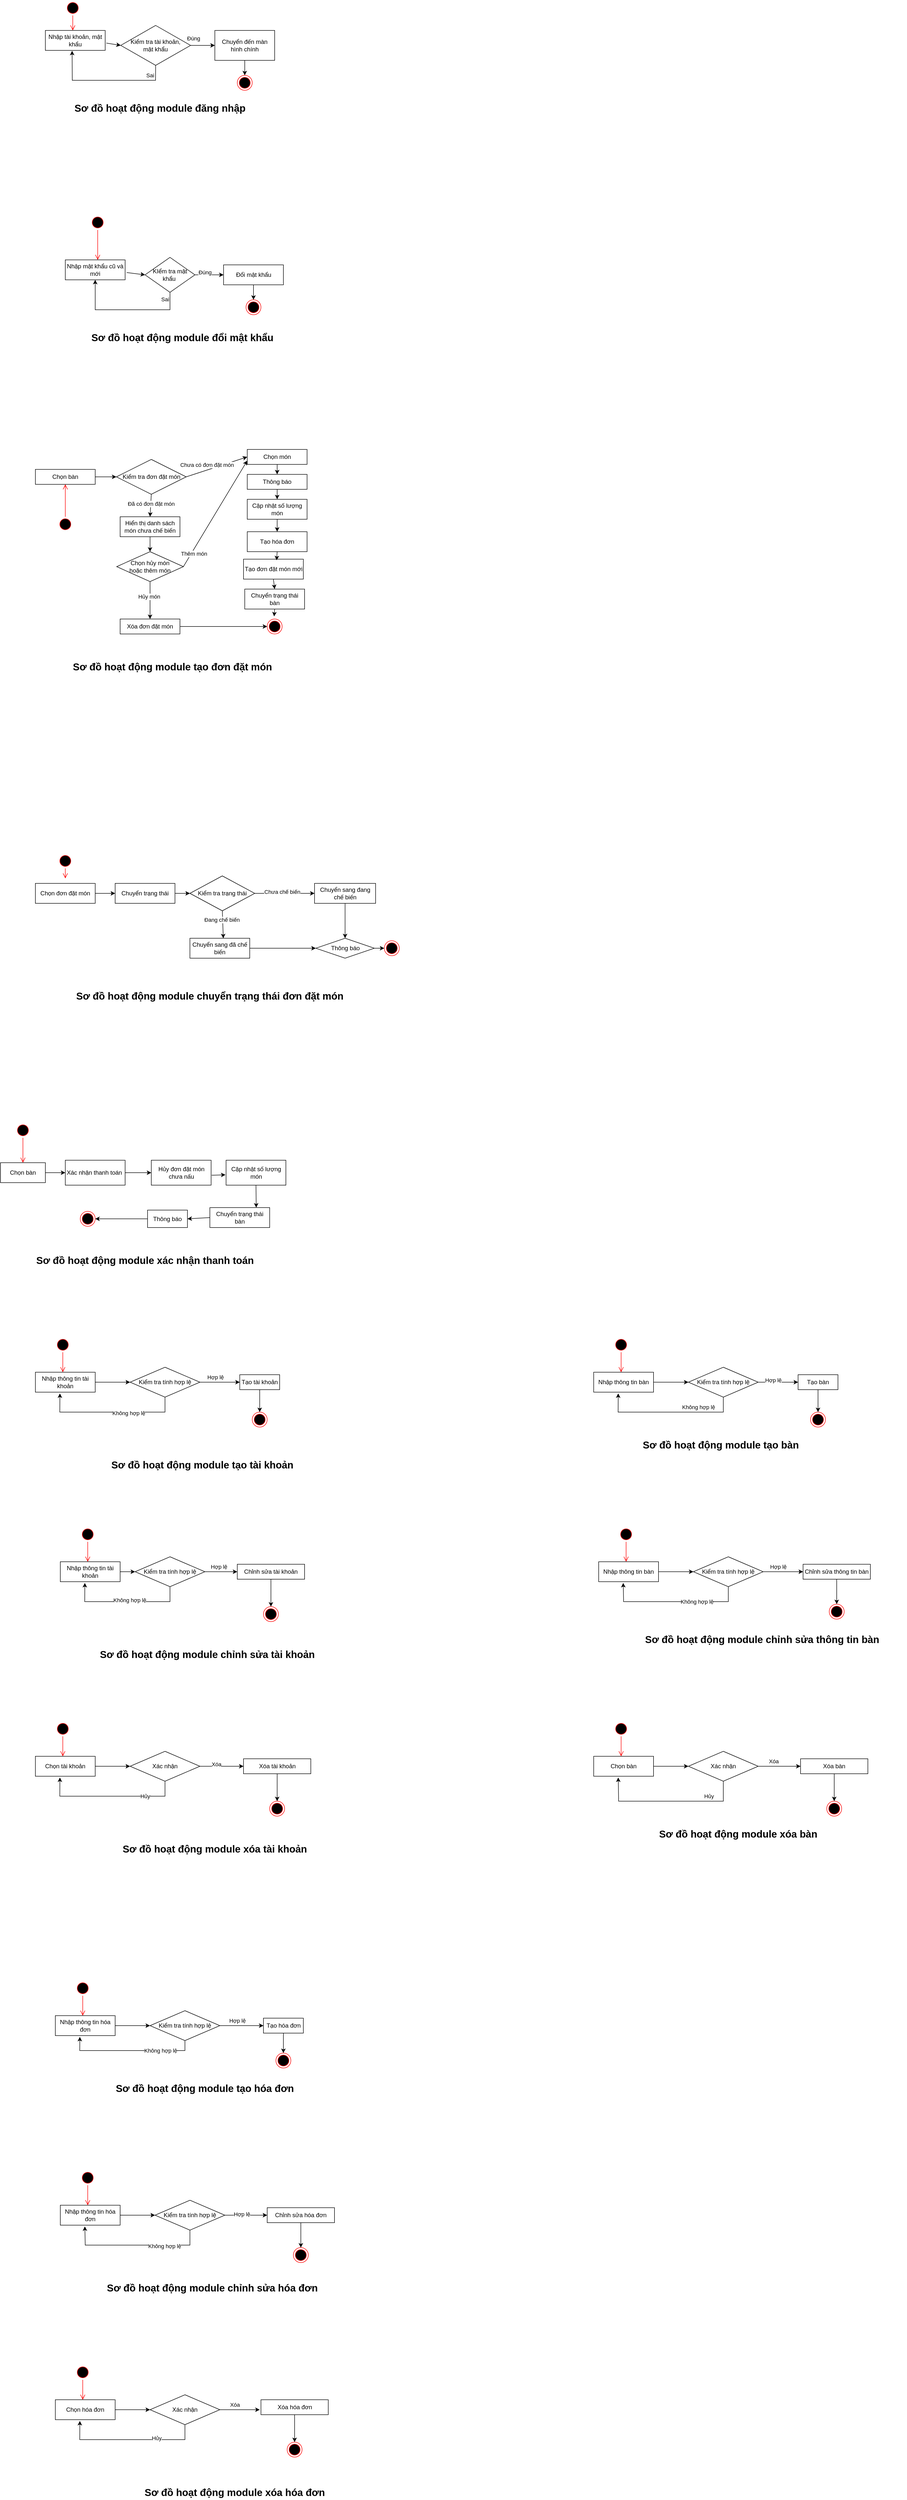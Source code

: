 <mxfile version="24.6.4" type="device">
  <diagram name="Page-1" id="wWkT7Sd-vc0gB9i1Pxod">
    <mxGraphModel dx="2250" dy="824" grid="1" gridSize="10" guides="1" tooltips="1" connect="1" arrows="1" fold="1" page="1" pageScale="1" pageWidth="850" pageHeight="1100" math="0" shadow="0">
      <root>
        <mxCell id="0" />
        <mxCell id="1" parent="0" />
        <mxCell id="KpjEV-Iwp159X810K0ua-1" value="" style="ellipse;html=1;shape=startState;fillColor=#000000;strokeColor=#ff0000;" parent="1" vertex="1">
          <mxGeometry x="90" y="130" width="30" height="30" as="geometry" />
        </mxCell>
        <mxCell id="KpjEV-Iwp159X810K0ua-2" value="" style="edgeStyle=orthogonalEdgeStyle;html=1;verticalAlign=bottom;endArrow=open;endSize=8;strokeColor=#ff0000;rounded=0;" parent="1" source="KpjEV-Iwp159X810K0ua-1" edge="1">
          <mxGeometry relative="1" as="geometry">
            <mxPoint x="105" y="190" as="targetPoint" />
          </mxGeometry>
        </mxCell>
        <mxCell id="KpjEV-Iwp159X810K0ua-3" value="" style="ellipse;html=1;shape=endState;fillColor=#000000;strokeColor=#ff0000;" parent="1" vertex="1">
          <mxGeometry x="435" y="280" width="30" height="30" as="geometry" />
        </mxCell>
        <mxCell id="KpjEV-Iwp159X810K0ua-5" value="Nhập tài khoản, mật khẩu" style="rounded=0;whiteSpace=wrap;html=1;" parent="1" vertex="1">
          <mxGeometry x="50" y="190" width="120" height="40" as="geometry" />
        </mxCell>
        <mxCell id="KpjEV-Iwp159X810K0ua-6" value="" style="endArrow=classic;html=1;rounded=0;exitX=1.02;exitY=0.633;exitDx=0;exitDy=0;exitPerimeter=0;entryX=0;entryY=0.5;entryDx=0;entryDy=0;" parent="1" source="KpjEV-Iwp159X810K0ua-5" target="KpjEV-Iwp159X810K0ua-7" edge="1">
          <mxGeometry width="50" height="50" relative="1" as="geometry">
            <mxPoint x="180" y="240" as="sourcePoint" />
            <mxPoint x="230" y="190" as="targetPoint" />
          </mxGeometry>
        </mxCell>
        <mxCell id="KpjEV-Iwp159X810K0ua-7" value="Kiểm tra tài khoản,&lt;br&gt;mật khẩu" style="rhombus;whiteSpace=wrap;html=1;" parent="1" vertex="1">
          <mxGeometry x="201.25" y="180" width="140" height="80" as="geometry" />
        </mxCell>
        <mxCell id="KpjEV-Iwp159X810K0ua-8" value="" style="endArrow=classic;html=1;rounded=0;exitX=1;exitY=0.5;exitDx=0;exitDy=0;entryX=0;entryY=0.5;entryDx=0;entryDy=0;" parent="1" source="KpjEV-Iwp159X810K0ua-7" target="KpjEV-Iwp159X810K0ua-11" edge="1">
          <mxGeometry width="50" height="50" relative="1" as="geometry">
            <mxPoint x="400" y="230" as="sourcePoint" />
            <mxPoint x="370" y="215" as="targetPoint" />
          </mxGeometry>
        </mxCell>
        <mxCell id="jza1r7ab-voXn0Gw8rL9-1" value="Đúng" style="edgeLabel;html=1;align=center;verticalAlign=middle;resizable=0;points=[];" vertex="1" connectable="0" parent="KpjEV-Iwp159X810K0ua-8">
          <mxGeometry x="-0.597" y="-1" relative="1" as="geometry">
            <mxPoint x="-5" y="-15" as="offset" />
          </mxGeometry>
        </mxCell>
        <mxCell id="KpjEV-Iwp159X810K0ua-11" value="Chuyển đến màn hình chính" style="rounded=0;whiteSpace=wrap;html=1;" parent="1" vertex="1">
          <mxGeometry x="390" y="190" width="120" height="60" as="geometry" />
        </mxCell>
        <mxCell id="KpjEV-Iwp159X810K0ua-12" value="" style="endArrow=classic;html=1;rounded=0;exitX=0.5;exitY=1;exitDx=0;exitDy=0;entryX=0.5;entryY=0;entryDx=0;entryDy=0;" parent="1" source="KpjEV-Iwp159X810K0ua-11" target="KpjEV-Iwp159X810K0ua-3" edge="1">
          <mxGeometry width="50" height="50" relative="1" as="geometry">
            <mxPoint x="255" y="325" as="sourcePoint" />
            <mxPoint x="305" y="275" as="targetPoint" />
          </mxGeometry>
        </mxCell>
        <mxCell id="KpjEV-Iwp159X810K0ua-15" value="" style="endArrow=classic;html=1;rounded=0;exitX=0.5;exitY=1;exitDx=0;exitDy=0;entryX=0.447;entryY=1.02;entryDx=0;entryDy=0;entryPerimeter=0;" parent="1" source="KpjEV-Iwp159X810K0ua-7" target="KpjEV-Iwp159X810K0ua-5" edge="1">
          <mxGeometry width="50" height="50" relative="1" as="geometry">
            <mxPoint x="211.25" y="360" as="sourcePoint" />
            <mxPoint x="110" y="350" as="targetPoint" />
            <Array as="points">
              <mxPoint x="271" y="290" />
              <mxPoint x="104" y="290" />
            </Array>
          </mxGeometry>
        </mxCell>
        <mxCell id="jza1r7ab-voXn0Gw8rL9-2" value="Sai" style="edgeLabel;html=1;align=center;verticalAlign=middle;resizable=0;points=[];" vertex="1" connectable="0" parent="KpjEV-Iwp159X810K0ua-15">
          <mxGeometry x="-0.848" y="-1" relative="1" as="geometry">
            <mxPoint x="-10" as="offset" />
          </mxGeometry>
        </mxCell>
        <mxCell id="KpjEV-Iwp159X810K0ua-16" value="&lt;font style=&quot;font-size: 20px;&quot;&gt;&lt;b&gt;Sơ đồ hoạt động module đăng nhập&lt;/b&gt;&lt;/font&gt;" style="text;html=1;align=center;verticalAlign=middle;whiteSpace=wrap;rounded=0;" parent="1" vertex="1">
          <mxGeometry x="100" y="330" width="360" height="30" as="geometry" />
        </mxCell>
        <mxCell id="KpjEV-Iwp159X810K0ua-17" value="" style="ellipse;html=1;shape=startState;fillColor=#000000;strokeColor=#ff0000;" parent="1" vertex="1">
          <mxGeometry x="140" y="560" width="30" height="30" as="geometry" />
        </mxCell>
        <mxCell id="KpjEV-Iwp159X810K0ua-18" value="" style="edgeStyle=orthogonalEdgeStyle;html=1;verticalAlign=bottom;endArrow=open;endSize=8;strokeColor=#ff0000;rounded=0;" parent="1" source="KpjEV-Iwp159X810K0ua-17" edge="1">
          <mxGeometry relative="1" as="geometry">
            <mxPoint x="155" y="650" as="targetPoint" />
          </mxGeometry>
        </mxCell>
        <mxCell id="KpjEV-Iwp159X810K0ua-19" value="" style="ellipse;html=1;shape=endState;fillColor=#000000;strokeColor=#ff0000;" parent="1" vertex="1">
          <mxGeometry x="452.5" y="730" width="30" height="30" as="geometry" />
        </mxCell>
        <mxCell id="KpjEV-Iwp159X810K0ua-20" value="Nhập mật khẩu cũ và mới" style="rounded=0;whiteSpace=wrap;html=1;" parent="1" vertex="1">
          <mxGeometry x="90" y="650" width="120" height="40" as="geometry" />
        </mxCell>
        <mxCell id="KpjEV-Iwp159X810K0ua-22" value="" style="endArrow=classic;html=1;rounded=0;exitX=1.027;exitY=0.633;exitDx=0;exitDy=0;exitPerimeter=0;entryX=0;entryY=0.5;entryDx=0;entryDy=0;" parent="1" source="KpjEV-Iwp159X810K0ua-20" target="KpjEV-Iwp159X810K0ua-24" edge="1">
          <mxGeometry width="50" height="50" relative="1" as="geometry">
            <mxPoint x="140" y="710" as="sourcePoint" />
            <mxPoint x="250" y="718.948" as="targetPoint" />
          </mxGeometry>
        </mxCell>
        <mxCell id="KpjEV-Iwp159X810K0ua-23" value="" style="endArrow=classic;html=1;rounded=0;exitX=1;exitY=0.5;exitDx=0;exitDy=0;entryX=0;entryY=0.5;entryDx=0;entryDy=0;" parent="1" source="KpjEV-Iwp159X810K0ua-24" target="KpjEV-Iwp159X810K0ua-26" edge="1">
          <mxGeometry width="50" height="50" relative="1" as="geometry">
            <mxPoint x="370" y="740" as="sourcePoint" />
            <mxPoint x="390" y="680" as="targetPoint" />
          </mxGeometry>
        </mxCell>
        <mxCell id="jza1r7ab-voXn0Gw8rL9-3" value="Đúng" style="edgeLabel;html=1;align=center;verticalAlign=middle;resizable=0;points=[];" vertex="1" connectable="0" parent="KpjEV-Iwp159X810K0ua-23">
          <mxGeometry x="-0.2" y="2" relative="1" as="geometry">
            <mxPoint x="-3" y="-3" as="offset" />
          </mxGeometry>
        </mxCell>
        <mxCell id="KpjEV-Iwp159X810K0ua-24" value="KIểm tra mật khẩu&amp;nbsp;" style="rhombus;whiteSpace=wrap;html=1;" parent="1" vertex="1">
          <mxGeometry x="250" y="645" width="100" height="70" as="geometry" />
        </mxCell>
        <mxCell id="KpjEV-Iwp159X810K0ua-26" value="Đổi mật khẩu" style="rounded=0;whiteSpace=wrap;html=1;" parent="1" vertex="1">
          <mxGeometry x="407.5" y="660" width="120" height="40" as="geometry" />
        </mxCell>
        <mxCell id="KpjEV-Iwp159X810K0ua-30" value="" style="endArrow=classic;html=1;rounded=0;exitX=0.5;exitY=1;exitDx=0;exitDy=0;entryX=0.5;entryY=0;entryDx=0;entryDy=0;" parent="1" source="KpjEV-Iwp159X810K0ua-26" target="KpjEV-Iwp159X810K0ua-19" edge="1">
          <mxGeometry width="50" height="50" relative="1" as="geometry">
            <mxPoint x="510" y="850" as="sourcePoint" />
            <mxPoint x="560" y="800" as="targetPoint" />
          </mxGeometry>
        </mxCell>
        <mxCell id="KpjEV-Iwp159X810K0ua-31" value="" style="endArrow=classic;html=1;rounded=0;entryX=0.5;entryY=1;entryDx=0;entryDy=0;exitX=0.5;exitY=1;exitDx=0;exitDy=0;" parent="1" source="KpjEV-Iwp159X810K0ua-24" target="KpjEV-Iwp159X810K0ua-20" edge="1">
          <mxGeometry width="50" height="50" relative="1" as="geometry">
            <mxPoint x="300" y="770" as="sourcePoint" />
            <mxPoint x="130" y="780" as="targetPoint" />
            <Array as="points">
              <mxPoint x="300" y="750" />
              <mxPoint x="150" y="750" />
            </Array>
          </mxGeometry>
        </mxCell>
        <mxCell id="jza1r7ab-voXn0Gw8rL9-4" value="Sai" style="edgeLabel;html=1;align=center;verticalAlign=middle;resizable=0;points=[];" vertex="1" connectable="0" parent="KpjEV-Iwp159X810K0ua-31">
          <mxGeometry x="-0.822" y="-2" relative="1" as="geometry">
            <mxPoint x="-8" y="-8" as="offset" />
          </mxGeometry>
        </mxCell>
        <mxCell id="KpjEV-Iwp159X810K0ua-32" value="&lt;font style=&quot;font-size: 20px;&quot;&gt;&lt;b&gt;Sơ đồ hoạt động module đổi mật khẩu&lt;/b&gt;&lt;/font&gt;" style="text;html=1;align=center;verticalAlign=middle;whiteSpace=wrap;rounded=0;" parent="1" vertex="1">
          <mxGeometry x="70" y="790" width="510" height="30" as="geometry" />
        </mxCell>
        <mxCell id="KpjEV-Iwp159X810K0ua-33" value="" style="ellipse;html=1;shape=startState;fillColor=#000000;strokeColor=#ff0000;" parent="1" vertex="1">
          <mxGeometry x="75" y="1165" width="30" height="30" as="geometry" />
        </mxCell>
        <mxCell id="KpjEV-Iwp159X810K0ua-34" value="" style="edgeStyle=orthogonalEdgeStyle;html=1;verticalAlign=bottom;endArrow=open;endSize=8;strokeColor=#ff0000;rounded=0;entryX=0.5;entryY=1;entryDx=0;entryDy=0;" parent="1" source="KpjEV-Iwp159X810K0ua-33" edge="1" target="KpjEV-Iwp159X810K0ua-36">
          <mxGeometry relative="1" as="geometry">
            <mxPoint x="82.5" y="1265.03" as="targetPoint" />
          </mxGeometry>
        </mxCell>
        <mxCell id="KpjEV-Iwp159X810K0ua-35" value="" style="ellipse;html=1;shape=endState;fillColor=#000000;strokeColor=#ff0000;" parent="1" vertex="1">
          <mxGeometry x="495" y="1370" width="30" height="30" as="geometry" />
        </mxCell>
        <mxCell id="KpjEV-Iwp159X810K0ua-36" value="Chọn bàn" style="rounded=0;whiteSpace=wrap;html=1;" parent="1" vertex="1">
          <mxGeometry x="30" y="1070" width="120" height="30" as="geometry" />
        </mxCell>
        <mxCell id="KpjEV-Iwp159X810K0ua-38" value="" style="endArrow=classic;html=1;rounded=0;exitX=1;exitY=0.5;exitDx=0;exitDy=0;entryX=0;entryY=0.5;entryDx=0;entryDy=0;" parent="1" source="KpjEV-Iwp159X810K0ua-36" edge="1">
          <mxGeometry width="50" height="50" relative="1" as="geometry">
            <mxPoint x="122.5" y="1115" as="sourcePoint" />
            <mxPoint x="192.5" y="1085" as="targetPoint" />
          </mxGeometry>
        </mxCell>
        <mxCell id="KpjEV-Iwp159X810K0ua-39" value="Kiểm tra đơn đặt món" style="rhombus;whiteSpace=wrap;html=1;" parent="1" vertex="1">
          <mxGeometry x="192.5" y="1050" width="140" height="70" as="geometry" />
        </mxCell>
        <mxCell id="KpjEV-Iwp159X810K0ua-42" value="Chọn món" style="rounded=0;whiteSpace=wrap;html=1;" parent="1" vertex="1">
          <mxGeometry x="455" y="1030" width="120" height="30" as="geometry" />
        </mxCell>
        <mxCell id="KpjEV-Iwp159X810K0ua-43" value="" style="endArrow=classic;html=1;rounded=0;exitX=1;exitY=0.5;exitDx=0;exitDy=0;entryX=0;entryY=0.5;entryDx=0;entryDy=0;" parent="1" source="KpjEV-Iwp159X810K0ua-39" target="KpjEV-Iwp159X810K0ua-42" edge="1">
          <mxGeometry width="50" height="50" relative="1" as="geometry">
            <mxPoint x="322.5" y="980" as="sourcePoint" />
            <mxPoint x="310.0" y="980" as="targetPoint" />
          </mxGeometry>
        </mxCell>
        <mxCell id="jza1r7ab-voXn0Gw8rL9-5" value="Chưa có đơn đặt món" style="edgeLabel;html=1;align=center;verticalAlign=middle;resizable=0;points=[];" vertex="1" connectable="0" parent="KpjEV-Iwp159X810K0ua-43">
          <mxGeometry x="0.028" y="-1" relative="1" as="geometry">
            <mxPoint x="-22" y="-5" as="offset" />
          </mxGeometry>
        </mxCell>
        <mxCell id="KpjEV-Iwp159X810K0ua-45" value="Cập nhật số lượng món" style="rounded=0;whiteSpace=wrap;html=1;" parent="1" vertex="1">
          <mxGeometry x="455" y="1130" width="120" height="40" as="geometry" />
        </mxCell>
        <mxCell id="KpjEV-Iwp159X810K0ua-48" value="" style="endArrow=classic;html=1;rounded=0;exitX=0.5;exitY=1;exitDx=0;exitDy=0;entryX=0.5;entryY=0;entryDx=0;entryDy=0;" parent="1" source="KpjEV-Iwp159X810K0ua-39" target="MoGWyz7xtwPaqo1-MReF-2" edge="1">
          <mxGeometry width="50" height="50" relative="1" as="geometry">
            <mxPoint x="122.5" y="1205" as="sourcePoint" />
            <mxPoint x="262.5" y="1145" as="targetPoint" />
          </mxGeometry>
        </mxCell>
        <mxCell id="jza1r7ab-voXn0Gw8rL9-6" value="Đã có đơn đặt món" style="edgeLabel;html=1;align=center;verticalAlign=middle;resizable=0;points=[];" vertex="1" connectable="0" parent="KpjEV-Iwp159X810K0ua-48">
          <mxGeometry x="-0.232" y="-2" relative="1" as="geometry">
            <mxPoint x="2" y="1" as="offset" />
          </mxGeometry>
        </mxCell>
        <mxCell id="KpjEV-Iwp159X810K0ua-57" value="Tạo đơn đặt món mới" style="rounded=0;whiteSpace=wrap;html=1;" parent="1" vertex="1">
          <mxGeometry x="447.5" y="1250" width="120" height="40.02" as="geometry" />
        </mxCell>
        <mxCell id="KpjEV-Iwp159X810K0ua-59" value="" style="endArrow=classic;html=1;rounded=0;exitX=0.5;exitY=1;exitDx=0;exitDy=0;entryX=0.5;entryY=0;entryDx=0;entryDy=0;" parent="1" source="KpjEV-Iwp159X810K0ua-97" target="KpjEV-Iwp159X810K0ua-45" edge="1">
          <mxGeometry width="50" height="50" relative="1" as="geometry">
            <mxPoint x="262.5" y="1250" as="sourcePoint" />
            <mxPoint x="537.5" y="1160" as="targetPoint" />
          </mxGeometry>
        </mxCell>
        <mxCell id="KpjEV-Iwp159X810K0ua-62" value="&lt;font style=&quot;font-size: 20px;&quot;&gt;&lt;b&gt;Sơ đồ hoạt động module tạo đơn đặt món&lt;/b&gt;&lt;/font&gt;" style="text;html=1;align=center;verticalAlign=middle;whiteSpace=wrap;rounded=0;" parent="1" vertex="1">
          <mxGeometry x="50" y="1450" width="510" height="30" as="geometry" />
        </mxCell>
        <mxCell id="KpjEV-Iwp159X810K0ua-63" value="" style="ellipse;html=1;shape=startState;fillColor=#000000;strokeColor=#ff0000;" parent="1" vertex="1">
          <mxGeometry x="75" y="1840" width="30" height="30" as="geometry" />
        </mxCell>
        <mxCell id="KpjEV-Iwp159X810K0ua-64" value="" style="edgeStyle=orthogonalEdgeStyle;html=1;verticalAlign=bottom;endArrow=open;endSize=8;strokeColor=#ff0000;rounded=0;" parent="1" source="KpjEV-Iwp159X810K0ua-63" edge="1">
          <mxGeometry relative="1" as="geometry">
            <mxPoint x="90" y="1890" as="targetPoint" />
          </mxGeometry>
        </mxCell>
        <mxCell id="KpjEV-Iwp159X810K0ua-65" value="Chọn đơn đặt món" style="rounded=0;whiteSpace=wrap;html=1;" parent="1" vertex="1">
          <mxGeometry x="30" y="1900" width="120" height="40" as="geometry" />
        </mxCell>
        <mxCell id="KpjEV-Iwp159X810K0ua-66" value="Chuyển trạng thái" style="rounded=0;whiteSpace=wrap;html=1;" parent="1" vertex="1">
          <mxGeometry x="190" y="1900" width="120" height="40" as="geometry" />
        </mxCell>
        <mxCell id="KpjEV-Iwp159X810K0ua-67" value="" style="endArrow=classic;html=1;rounded=0;exitX=1;exitY=0.5;exitDx=0;exitDy=0;entryX=0;entryY=0.5;entryDx=0;entryDy=0;" parent="1" source="KpjEV-Iwp159X810K0ua-65" target="KpjEV-Iwp159X810K0ua-66" edge="1">
          <mxGeometry width="50" height="50" relative="1" as="geometry">
            <mxPoint x="125" y="1940" as="sourcePoint" />
            <mxPoint x="175" y="1890" as="targetPoint" />
          </mxGeometry>
        </mxCell>
        <mxCell id="KpjEV-Iwp159X810K0ua-68" value="Kiểm tra trạng thái" style="rhombus;whiteSpace=wrap;html=1;" parent="1" vertex="1">
          <mxGeometry x="340" y="1885" width="130" height="70" as="geometry" />
        </mxCell>
        <mxCell id="KpjEV-Iwp159X810K0ua-69" value="" style="endArrow=classic;html=1;rounded=0;exitX=1;exitY=0.5;exitDx=0;exitDy=0;entryX=0;entryY=0.5;entryDx=0;entryDy=0;" parent="1" source="KpjEV-Iwp159X810K0ua-66" target="KpjEV-Iwp159X810K0ua-68" edge="1">
          <mxGeometry width="50" height="50" relative="1" as="geometry">
            <mxPoint x="290" y="1940" as="sourcePoint" />
            <mxPoint x="340" y="1890" as="targetPoint" />
          </mxGeometry>
        </mxCell>
        <mxCell id="KpjEV-Iwp159X810K0ua-71" value="" style="endArrow=classic;html=1;rounded=0;exitX=1;exitY=0.5;exitDx=0;exitDy=0;entryX=0;entryY=0.5;entryDx=0;entryDy=0;" parent="1" source="KpjEV-Iwp159X810K0ua-68" target="KpjEV-Iwp159X810K0ua-72" edge="1">
          <mxGeometry width="50" height="50" relative="1" as="geometry">
            <mxPoint x="500" y="1920" as="sourcePoint" />
            <mxPoint x="547.5" y="1920" as="targetPoint" />
          </mxGeometry>
        </mxCell>
        <mxCell id="jza1r7ab-voXn0Gw8rL9-34" value="Chưa chế biến" style="edgeLabel;html=1;align=center;verticalAlign=middle;resizable=0;points=[];" vertex="1" connectable="0" parent="KpjEV-Iwp159X810K0ua-71">
          <mxGeometry x="-0.08" y="3" relative="1" as="geometry">
            <mxPoint as="offset" />
          </mxGeometry>
        </mxCell>
        <mxCell id="KpjEV-Iwp159X810K0ua-72" value="Chuyển sang đang chế biến" style="rounded=0;whiteSpace=wrap;html=1;" parent="1" vertex="1">
          <mxGeometry x="590" y="1900" width="122.5" height="40" as="geometry" />
        </mxCell>
        <mxCell id="KpjEV-Iwp159X810K0ua-77" value="" style="endArrow=classic;html=1;rounded=0;exitX=0.5;exitY=1;exitDx=0;exitDy=0;entryX=0.558;entryY=0.003;entryDx=0;entryDy=0;entryPerimeter=0;" parent="1" source="KpjEV-Iwp159X810K0ua-68" target="KpjEV-Iwp159X810K0ua-78" edge="1">
          <mxGeometry width="50" height="50" relative="1" as="geometry">
            <mxPoint x="260" y="2040" as="sourcePoint" />
            <mxPoint x="405" y="1990" as="targetPoint" />
          </mxGeometry>
        </mxCell>
        <mxCell id="jza1r7ab-voXn0Gw8rL9-35" value="Đang chế biến" style="edgeLabel;html=1;align=center;verticalAlign=middle;resizable=0;points=[];" vertex="1" connectable="0" parent="KpjEV-Iwp159X810K0ua-77">
          <mxGeometry x="-0.34" y="-2" relative="1" as="geometry">
            <mxPoint as="offset" />
          </mxGeometry>
        </mxCell>
        <mxCell id="KpjEV-Iwp159X810K0ua-78" value="Chuyển sang đã chế biến" style="rounded=0;whiteSpace=wrap;html=1;" parent="1" vertex="1">
          <mxGeometry x="340" y="2010" width="120" height="40" as="geometry" />
        </mxCell>
        <mxCell id="KpjEV-Iwp159X810K0ua-82" value="Thông báo" style="rhombus;whiteSpace=wrap;html=1;" parent="1" vertex="1">
          <mxGeometry x="592.5" y="2010" width="117.5" height="40" as="geometry" />
        </mxCell>
        <mxCell id="KpjEV-Iwp159X810K0ua-83" value="" style="ellipse;html=1;shape=endState;fillColor=#000000;strokeColor=#ff0000;" parent="1" vertex="1">
          <mxGeometry x="730" y="2015" width="30" height="30" as="geometry" />
        </mxCell>
        <mxCell id="KpjEV-Iwp159X810K0ua-84" value="" style="endArrow=classic;html=1;rounded=0;exitX=1;exitY=0.5;exitDx=0;exitDy=0;entryX=0;entryY=0.5;entryDx=0;entryDy=0;" parent="1" source="KpjEV-Iwp159X810K0ua-82" target="KpjEV-Iwp159X810K0ua-83" edge="1">
          <mxGeometry width="50" height="50" relative="1" as="geometry">
            <mxPoint x="707.5" y="2100" as="sourcePoint" />
            <mxPoint x="757.5" y="2050" as="targetPoint" />
          </mxGeometry>
        </mxCell>
        <mxCell id="KpjEV-Iwp159X810K0ua-85" value="&lt;font style=&quot;font-size: 20px;&quot;&gt;&lt;b&gt;Sơ đồ hoạt động module chuyển trạng thái đơn đặt món&lt;/b&gt;&lt;/font&gt;" style="text;html=1;align=center;verticalAlign=middle;whiteSpace=wrap;rounded=0;" parent="1" vertex="1">
          <mxGeometry x="90" y="2110" width="580" height="30" as="geometry" />
        </mxCell>
        <mxCell id="KpjEV-Iwp159X810K0ua-86" value="" style="ellipse;html=1;shape=startState;fillColor=#000000;strokeColor=#ff0000;" parent="1" vertex="1">
          <mxGeometry x="-10" y="2380" width="30" height="30" as="geometry" />
        </mxCell>
        <mxCell id="KpjEV-Iwp159X810K0ua-87" value="" style="edgeStyle=orthogonalEdgeStyle;html=1;verticalAlign=bottom;endArrow=open;endSize=8;strokeColor=#ff0000;rounded=0;" parent="1" source="KpjEV-Iwp159X810K0ua-86" edge="1">
          <mxGeometry relative="1" as="geometry">
            <mxPoint x="5" y="2460" as="targetPoint" />
          </mxGeometry>
        </mxCell>
        <mxCell id="KpjEV-Iwp159X810K0ua-88" value="Chọn bàn" style="rounded=0;whiteSpace=wrap;html=1;" parent="1" vertex="1">
          <mxGeometry x="-40" y="2460" width="90" height="40" as="geometry" />
        </mxCell>
        <mxCell id="KpjEV-Iwp159X810K0ua-89" value="Xác nhận thanh toán&amp;nbsp;" style="rounded=0;whiteSpace=wrap;html=1;" parent="1" vertex="1">
          <mxGeometry x="90" y="2455" width="120" height="50" as="geometry" />
        </mxCell>
        <mxCell id="KpjEV-Iwp159X810K0ua-94" value="Chuyển trạng thái bàn" style="rounded=0;whiteSpace=wrap;html=1;" parent="1" vertex="1">
          <mxGeometry x="450" y="1310" width="120" height="40.02" as="geometry" />
        </mxCell>
        <mxCell id="KpjEV-Iwp159X810K0ua-96" value="" style="endArrow=classic;html=1;rounded=0;exitX=0.5;exitY=1;exitDx=0;exitDy=0;entryX=0.464;entryY=-0.173;entryDx=0;entryDy=0;entryPerimeter=0;" parent="1" source="KpjEV-Iwp159X810K0ua-94" target="KpjEV-Iwp159X810K0ua-35" edge="1">
          <mxGeometry width="50" height="50" relative="1" as="geometry">
            <mxPoint x="612.5" y="1509.97" as="sourcePoint" />
            <mxPoint x="517.5" y="1519.97" as="targetPoint" />
          </mxGeometry>
        </mxCell>
        <mxCell id="KpjEV-Iwp159X810K0ua-97" value="Thông báo" style="rounded=0;whiteSpace=wrap;html=1;" parent="1" vertex="1">
          <mxGeometry x="455" y="1080" width="120" height="30" as="geometry" />
        </mxCell>
        <mxCell id="KpjEV-Iwp159X810K0ua-98" value="" style="endArrow=classic;html=1;rounded=0;exitX=0.5;exitY=1;exitDx=0;exitDy=0;entryX=0.5;entryY=0;entryDx=0;entryDy=0;" parent="1" source="KpjEV-Iwp159X810K0ua-42" target="KpjEV-Iwp159X810K0ua-97" edge="1">
          <mxGeometry width="50" height="50" relative="1" as="geometry">
            <mxPoint x="357.5" y="1200.32" as="sourcePoint" />
            <mxPoint x="518.14" y="1029.67" as="targetPoint" />
          </mxGeometry>
        </mxCell>
        <mxCell id="KpjEV-Iwp159X810K0ua-103" value="" style="endArrow=classic;html=1;rounded=0;exitX=0.5;exitY=1;exitDx=0;exitDy=0;entryX=0.5;entryY=0;entryDx=0;entryDy=0;" parent="1" source="KpjEV-Iwp159X810K0ua-57" target="KpjEV-Iwp159X810K0ua-94" edge="1">
          <mxGeometry width="50" height="50" relative="1" as="geometry">
            <mxPoint x="322.5" y="1459.97" as="sourcePoint" />
            <mxPoint x="577.5" y="1319.97" as="targetPoint" />
          </mxGeometry>
        </mxCell>
        <mxCell id="KpjEV-Iwp159X810K0ua-105" value="" style="endArrow=classic;html=1;rounded=0;exitX=1;exitY=0.5;exitDx=0;exitDy=0;entryX=0;entryY=0.5;entryDx=0;entryDy=0;" parent="1" source="KpjEV-Iwp159X810K0ua-88" target="KpjEV-Iwp159X810K0ua-89" edge="1">
          <mxGeometry width="50" height="50" relative="1" as="geometry">
            <mxPoint x="50" y="2630" as="sourcePoint" />
            <mxPoint x="100" y="2580" as="targetPoint" />
          </mxGeometry>
        </mxCell>
        <mxCell id="KpjEV-Iwp159X810K0ua-106" value="Chuyển trạng thái bàn" style="rounded=0;whiteSpace=wrap;html=1;" parent="1" vertex="1">
          <mxGeometry x="380" y="2550" width="120" height="40" as="geometry" />
        </mxCell>
        <mxCell id="KpjEV-Iwp159X810K0ua-111" value="Thông báo" style="rounded=0;whiteSpace=wrap;html=1;" parent="1" vertex="1">
          <mxGeometry x="255" y="2555" width="80" height="35" as="geometry" />
        </mxCell>
        <mxCell id="KpjEV-Iwp159X810K0ua-113" value="" style="ellipse;html=1;shape=endState;fillColor=#000000;strokeColor=#ff0000;" parent="1" vertex="1">
          <mxGeometry x="120" y="2557.5" width="30" height="30" as="geometry" />
        </mxCell>
        <mxCell id="KpjEV-Iwp159X810K0ua-114" value="" style="endArrow=classic;html=1;rounded=0;exitX=0;exitY=0.5;exitDx=0;exitDy=0;entryX=1;entryY=0.5;entryDx=0;entryDy=0;" parent="1" source="KpjEV-Iwp159X810K0ua-111" target="KpjEV-Iwp159X810K0ua-113" edge="1">
          <mxGeometry width="50" height="50" relative="1" as="geometry">
            <mxPoint x="250" y="2573" as="sourcePoint" />
            <mxPoint x="150" y="2585" as="targetPoint" />
          </mxGeometry>
        </mxCell>
        <mxCell id="KpjEV-Iwp159X810K0ua-115" value="&lt;font style=&quot;font-size: 20px;&quot;&gt;&lt;b&gt;Sơ đồ hoạt động module xác nhận thanh toán&lt;/b&gt;&lt;/font&gt;" style="text;html=1;align=center;verticalAlign=middle;whiteSpace=wrap;rounded=0;" parent="1" vertex="1">
          <mxGeometry x="-40" y="2640" width="580" height="30" as="geometry" />
        </mxCell>
        <mxCell id="KpjEV-Iwp159X810K0ua-116" value="" style="ellipse;html=1;shape=startState;fillColor=#000000;strokeColor=#ff0000;" parent="1" vertex="1">
          <mxGeometry x="70" y="2810" width="30" height="30" as="geometry" />
        </mxCell>
        <mxCell id="KpjEV-Iwp159X810K0ua-117" value="" style="edgeStyle=orthogonalEdgeStyle;html=1;verticalAlign=bottom;endArrow=open;endSize=8;strokeColor=#ff0000;rounded=0;" parent="1" source="KpjEV-Iwp159X810K0ua-116" edge="1">
          <mxGeometry relative="1" as="geometry">
            <mxPoint x="85" y="2880" as="targetPoint" />
          </mxGeometry>
        </mxCell>
        <mxCell id="KpjEV-Iwp159X810K0ua-118" value="Nhập thông tin tài khoản" style="rounded=0;whiteSpace=wrap;html=1;" parent="1" vertex="1">
          <mxGeometry x="30" y="2880" width="120" height="40" as="geometry" />
        </mxCell>
        <mxCell id="KpjEV-Iwp159X810K0ua-120" value="Kiểm tra tính hợp lệ" style="rhombus;whiteSpace=wrap;html=1;" parent="1" vertex="1">
          <mxGeometry x="220" y="2870" width="140" height="60" as="geometry" />
        </mxCell>
        <mxCell id="KpjEV-Iwp159X810K0ua-121" value="" style="endArrow=classic;html=1;rounded=0;exitX=1;exitY=0.5;exitDx=0;exitDy=0;entryX=0;entryY=0.5;entryDx=0;entryDy=0;" parent="1" source="KpjEV-Iwp159X810K0ua-118" target="KpjEV-Iwp159X810K0ua-120" edge="1">
          <mxGeometry width="50" height="50" relative="1" as="geometry">
            <mxPoint x="150" y="2920" as="sourcePoint" />
            <mxPoint x="200" y="2870" as="targetPoint" />
          </mxGeometry>
        </mxCell>
        <mxCell id="KpjEV-Iwp159X810K0ua-124" value="" style="endArrow=classic;html=1;rounded=0;entryX=0.41;entryY=1.061;entryDx=0;entryDy=0;entryPerimeter=0;exitX=0.5;exitY=1;exitDx=0;exitDy=0;" parent="1" target="KpjEV-Iwp159X810K0ua-118" edge="1" source="KpjEV-Iwp159X810K0ua-120">
          <mxGeometry width="50" height="50" relative="1" as="geometry">
            <mxPoint x="240" y="2990" as="sourcePoint" />
            <mxPoint x="80" y="2990" as="targetPoint" />
            <Array as="points">
              <mxPoint x="290" y="2960" />
              <mxPoint x="79" y="2960" />
            </Array>
          </mxGeometry>
        </mxCell>
        <mxCell id="jza1r7ab-voXn0Gw8rL9-13" value="Không hợp lệ" style="edgeLabel;html=1;align=center;verticalAlign=middle;resizable=0;points=[];" vertex="1" connectable="0" parent="KpjEV-Iwp159X810K0ua-124">
          <mxGeometry x="-0.26" y="2" relative="1" as="geometry">
            <mxPoint as="offset" />
          </mxGeometry>
        </mxCell>
        <mxCell id="KpjEV-Iwp159X810K0ua-125" value="" style="endArrow=classic;html=1;rounded=0;exitX=1;exitY=0.5;exitDx=0;exitDy=0;entryX=0;entryY=0.5;entryDx=0;entryDy=0;" parent="1" source="KpjEV-Iwp159X810K0ua-120" target="KpjEV-Iwp159X810K0ua-126" edge="1">
          <mxGeometry width="50" height="50" relative="1" as="geometry">
            <mxPoint x="380" y="2910" as="sourcePoint" />
            <mxPoint x="435.45" y="2899.58" as="targetPoint" />
          </mxGeometry>
        </mxCell>
        <mxCell id="jza1r7ab-voXn0Gw8rL9-12" value="Hợp lệ" style="edgeLabel;html=1;align=center;verticalAlign=middle;resizable=0;points=[];" vertex="1" connectable="0" parent="KpjEV-Iwp159X810K0ua-125">
          <mxGeometry x="-0.34" relative="1" as="geometry">
            <mxPoint x="4" y="-10" as="offset" />
          </mxGeometry>
        </mxCell>
        <mxCell id="KpjEV-Iwp159X810K0ua-126" value="Tạo tài khoản" style="rounded=0;whiteSpace=wrap;html=1;" parent="1" vertex="1">
          <mxGeometry x="440" y="2885" width="80" height="30" as="geometry" />
        </mxCell>
        <mxCell id="KpjEV-Iwp159X810K0ua-128" value="" style="ellipse;html=1;shape=endState;fillColor=#000000;strokeColor=#ff0000;" parent="1" vertex="1">
          <mxGeometry x="465" y="2960" width="30" height="30" as="geometry" />
        </mxCell>
        <mxCell id="KpjEV-Iwp159X810K0ua-129" value="" style="endArrow=classic;html=1;rounded=0;exitX=0.5;exitY=1;exitDx=0;exitDy=0;entryX=0.5;entryY=0;entryDx=0;entryDy=0;" parent="1" source="KpjEV-Iwp159X810K0ua-126" target="KpjEV-Iwp159X810K0ua-128" edge="1">
          <mxGeometry width="50" height="50" relative="1" as="geometry">
            <mxPoint x="395" y="2980" as="sourcePoint" />
            <mxPoint x="445" y="2930" as="targetPoint" />
          </mxGeometry>
        </mxCell>
        <mxCell id="KpjEV-Iwp159X810K0ua-130" value="&lt;font style=&quot;font-size: 20px;&quot;&gt;&lt;b&gt;Sơ đồ hoạt động module tạo tài khoản&lt;/b&gt;&lt;/font&gt;" style="text;html=1;align=center;verticalAlign=middle;whiteSpace=wrap;rounded=0;" parent="1" vertex="1">
          <mxGeometry x="75" y="3050" width="580" height="30" as="geometry" />
        </mxCell>
        <mxCell id="KpjEV-Iwp159X810K0ua-131" value="" style="ellipse;html=1;shape=startState;fillColor=#000000;strokeColor=#ff0000;" parent="1" vertex="1">
          <mxGeometry x="120" y="3190" width="30" height="30" as="geometry" />
        </mxCell>
        <mxCell id="KpjEV-Iwp159X810K0ua-132" value="" style="edgeStyle=orthogonalEdgeStyle;html=1;verticalAlign=bottom;endArrow=open;endSize=8;strokeColor=#ff0000;rounded=0;" parent="1" source="KpjEV-Iwp159X810K0ua-131" edge="1">
          <mxGeometry relative="1" as="geometry">
            <mxPoint x="135" y="3260" as="targetPoint" />
          </mxGeometry>
        </mxCell>
        <mxCell id="KpjEV-Iwp159X810K0ua-133" value="Nhập thông tin tài khoản" style="rounded=0;whiteSpace=wrap;html=1;" parent="1" vertex="1">
          <mxGeometry x="80" y="3260" width="120" height="40" as="geometry" />
        </mxCell>
        <mxCell id="KpjEV-Iwp159X810K0ua-135" value="Kiểm tra tính hợp lệ" style="rhombus;whiteSpace=wrap;html=1;" parent="1" vertex="1">
          <mxGeometry x="230" y="3250" width="140" height="60" as="geometry" />
        </mxCell>
        <mxCell id="KpjEV-Iwp159X810K0ua-136" value="" style="endArrow=classic;html=1;rounded=0;exitX=1;exitY=0.5;exitDx=0;exitDy=0;entryX=0;entryY=0.5;entryDx=0;entryDy=0;" parent="1" source="KpjEV-Iwp159X810K0ua-133" target="KpjEV-Iwp159X810K0ua-135" edge="1">
          <mxGeometry width="50" height="50" relative="1" as="geometry">
            <mxPoint x="160" y="3300" as="sourcePoint" />
            <mxPoint x="210" y="3250" as="targetPoint" />
          </mxGeometry>
        </mxCell>
        <mxCell id="KpjEV-Iwp159X810K0ua-139" value="" style="endArrow=classic;html=1;rounded=0;entryX=0.41;entryY=1.061;entryDx=0;entryDy=0;entryPerimeter=0;exitX=0.5;exitY=1;exitDx=0;exitDy=0;" parent="1" target="KpjEV-Iwp159X810K0ua-133" edge="1" source="KpjEV-Iwp159X810K0ua-135">
          <mxGeometry width="50" height="50" relative="1" as="geometry">
            <mxPoint x="250" y="3370" as="sourcePoint" />
            <mxPoint x="90" y="3370" as="targetPoint" />
            <Array as="points">
              <mxPoint x="300" y="3340" />
              <mxPoint x="280" y="3340" />
              <mxPoint x="129" y="3340" />
            </Array>
          </mxGeometry>
        </mxCell>
        <mxCell id="jza1r7ab-voXn0Gw8rL9-16" value="Không hợp lệ" style="edgeLabel;html=1;align=center;verticalAlign=middle;resizable=0;points=[];" vertex="1" connectable="0" parent="KpjEV-Iwp159X810K0ua-139">
          <mxGeometry x="-0.071" y="-3" relative="1" as="geometry">
            <mxPoint as="offset" />
          </mxGeometry>
        </mxCell>
        <mxCell id="KpjEV-Iwp159X810K0ua-140" value="" style="endArrow=classic;html=1;rounded=0;exitX=1;exitY=0.5;exitDx=0;exitDy=0;entryX=0;entryY=0.5;entryDx=0;entryDy=0;" parent="1" source="KpjEV-Iwp159X810K0ua-135" target="KpjEV-Iwp159X810K0ua-141" edge="1">
          <mxGeometry width="50" height="50" relative="1" as="geometry">
            <mxPoint x="390" y="3290" as="sourcePoint" />
            <mxPoint x="402.95" y="3279.58" as="targetPoint" />
          </mxGeometry>
        </mxCell>
        <mxCell id="jza1r7ab-voXn0Gw8rL9-14" value="Hợp lệ" style="edgeLabel;html=1;align=center;verticalAlign=middle;resizable=0;points=[];" vertex="1" connectable="0" parent="KpjEV-Iwp159X810K0ua-140">
          <mxGeometry x="-0.255" y="1" relative="1" as="geometry">
            <mxPoint x="4" y="-9" as="offset" />
          </mxGeometry>
        </mxCell>
        <mxCell id="KpjEV-Iwp159X810K0ua-141" value="Chỉnh sửa tài khoản" style="rounded=0;whiteSpace=wrap;html=1;" parent="1" vertex="1">
          <mxGeometry x="435" y="3265" width="135" height="30" as="geometry" />
        </mxCell>
        <mxCell id="KpjEV-Iwp159X810K0ua-143" value="" style="ellipse;html=1;shape=endState;fillColor=#000000;strokeColor=#ff0000;" parent="1" vertex="1">
          <mxGeometry x="487.5" y="3350" width="30" height="30" as="geometry" />
        </mxCell>
        <mxCell id="KpjEV-Iwp159X810K0ua-144" value="" style="endArrow=classic;html=1;rounded=0;exitX=0.5;exitY=1;exitDx=0;exitDy=0;entryX=0.5;entryY=0;entryDx=0;entryDy=0;" parent="1" source="KpjEV-Iwp159X810K0ua-141" target="KpjEV-Iwp159X810K0ua-143" edge="1">
          <mxGeometry width="50" height="50" relative="1" as="geometry">
            <mxPoint x="390" y="3360" as="sourcePoint" />
            <mxPoint x="440" y="3310" as="targetPoint" />
          </mxGeometry>
        </mxCell>
        <mxCell id="KpjEV-Iwp159X810K0ua-145" value="&lt;font style=&quot;font-size: 20px;&quot;&gt;&lt;b&gt;Sơ đồ hoạt động module chỉnh sửa tài khoản&lt;/b&gt;&lt;/font&gt;" style="text;html=1;align=center;verticalAlign=middle;whiteSpace=wrap;rounded=0;" parent="1" vertex="1">
          <mxGeometry x="85" y="3430" width="580" height="30" as="geometry" />
        </mxCell>
        <mxCell id="KpjEV-Iwp159X810K0ua-146" value="" style="ellipse;html=1;shape=startState;fillColor=#000000;strokeColor=#ff0000;" parent="1" vertex="1">
          <mxGeometry x="70" y="3580" width="30" height="30" as="geometry" />
        </mxCell>
        <mxCell id="KpjEV-Iwp159X810K0ua-147" value="" style="edgeStyle=orthogonalEdgeStyle;html=1;verticalAlign=bottom;endArrow=open;endSize=8;strokeColor=#ff0000;rounded=0;" parent="1" source="KpjEV-Iwp159X810K0ua-146" edge="1">
          <mxGeometry relative="1" as="geometry">
            <mxPoint x="85" y="3650" as="targetPoint" />
          </mxGeometry>
        </mxCell>
        <mxCell id="KpjEV-Iwp159X810K0ua-148" value="Chọn tài khoản" style="rounded=0;whiteSpace=wrap;html=1;" parent="1" vertex="1">
          <mxGeometry x="30" y="3650" width="120" height="40" as="geometry" />
        </mxCell>
        <mxCell id="KpjEV-Iwp159X810K0ua-150" value="Xác nhận" style="rhombus;whiteSpace=wrap;html=1;" parent="1" vertex="1">
          <mxGeometry x="220" y="3640" width="140" height="60" as="geometry" />
        </mxCell>
        <mxCell id="KpjEV-Iwp159X810K0ua-151" value="" style="endArrow=classic;html=1;rounded=0;exitX=1;exitY=0.5;exitDx=0;exitDy=0;entryX=0;entryY=0.5;entryDx=0;entryDy=0;" parent="1" source="KpjEV-Iwp159X810K0ua-148" target="KpjEV-Iwp159X810K0ua-150" edge="1">
          <mxGeometry width="50" height="50" relative="1" as="geometry">
            <mxPoint x="150" y="3690" as="sourcePoint" />
            <mxPoint x="200" y="3640" as="targetPoint" />
          </mxGeometry>
        </mxCell>
        <mxCell id="KpjEV-Iwp159X810K0ua-154" value="" style="endArrow=classic;html=1;rounded=0;entryX=0.41;entryY=1.061;entryDx=0;entryDy=0;entryPerimeter=0;exitX=0.5;exitY=1;exitDx=0;exitDy=0;" parent="1" target="KpjEV-Iwp159X810K0ua-148" edge="1" source="KpjEV-Iwp159X810K0ua-150">
          <mxGeometry width="50" height="50" relative="1" as="geometry">
            <mxPoint x="240" y="3760" as="sourcePoint" />
            <mxPoint x="80" y="3760" as="targetPoint" />
            <Array as="points">
              <mxPoint x="290" y="3730" />
              <mxPoint x="79" y="3730" />
            </Array>
          </mxGeometry>
        </mxCell>
        <mxCell id="jza1r7ab-voXn0Gw8rL9-18" value="Hủy" style="edgeLabel;html=1;align=center;verticalAlign=middle;resizable=0;points=[];" vertex="1" connectable="0" parent="KpjEV-Iwp159X810K0ua-154">
          <mxGeometry x="-0.204" y="-4" relative="1" as="geometry">
            <mxPoint x="41" y="4" as="offset" />
          </mxGeometry>
        </mxCell>
        <mxCell id="KpjEV-Iwp159X810K0ua-155" value="" style="endArrow=classic;html=1;rounded=0;exitX=1;exitY=0.5;exitDx=0;exitDy=0;entryX=0;entryY=0.5;entryDx=0;entryDy=0;" parent="1" source="KpjEV-Iwp159X810K0ua-150" target="KpjEV-Iwp159X810K0ua-156" edge="1">
          <mxGeometry width="50" height="50" relative="1" as="geometry">
            <mxPoint x="380" y="3680" as="sourcePoint" />
            <mxPoint x="435.45" y="3669.58" as="targetPoint" />
          </mxGeometry>
        </mxCell>
        <mxCell id="jza1r7ab-voXn0Gw8rL9-17" value="Xóa" style="edgeLabel;html=1;align=center;verticalAlign=middle;resizable=0;points=[];" vertex="1" connectable="0" parent="KpjEV-Iwp159X810K0ua-155">
          <mxGeometry x="-0.241" y="4" relative="1" as="geometry">
            <mxPoint as="offset" />
          </mxGeometry>
        </mxCell>
        <mxCell id="KpjEV-Iwp159X810K0ua-156" value="Xóa tài khoản" style="rounded=0;whiteSpace=wrap;html=1;" parent="1" vertex="1">
          <mxGeometry x="447.5" y="3655" width="135" height="30" as="geometry" />
        </mxCell>
        <mxCell id="KpjEV-Iwp159X810K0ua-158" value="" style="ellipse;html=1;shape=endState;fillColor=#000000;strokeColor=#ff0000;" parent="1" vertex="1">
          <mxGeometry x="500" y="3740" width="30" height="30" as="geometry" />
        </mxCell>
        <mxCell id="KpjEV-Iwp159X810K0ua-159" value="" style="endArrow=classic;html=1;rounded=0;exitX=0.5;exitY=1;exitDx=0;exitDy=0;entryX=0.5;entryY=0;entryDx=0;entryDy=0;" parent="1" source="KpjEV-Iwp159X810K0ua-156" target="KpjEV-Iwp159X810K0ua-158" edge="1">
          <mxGeometry width="50" height="50" relative="1" as="geometry">
            <mxPoint x="402.5" y="3750" as="sourcePoint" />
            <mxPoint x="452.5" y="3700" as="targetPoint" />
          </mxGeometry>
        </mxCell>
        <mxCell id="KpjEV-Iwp159X810K0ua-160" value="&lt;font style=&quot;font-size: 20px;&quot;&gt;&lt;b&gt;Sơ đồ hoạt động module xóa tài khoản&lt;/b&gt;&lt;/font&gt;" style="text;html=1;align=center;verticalAlign=middle;whiteSpace=wrap;rounded=0;" parent="1" vertex="1">
          <mxGeometry x="100" y="3820" width="580" height="30" as="geometry" />
        </mxCell>
        <mxCell id="HN-Yl8j-tI1Sv_fIHTbO-1" value="" style="endArrow=classic;html=1;rounded=0;entryX=0.5;entryY=0;entryDx=0;entryDy=0;exitX=0.5;exitY=1;exitDx=0;exitDy=0;" parent="1" source="KpjEV-Iwp159X810K0ua-72" target="KpjEV-Iwp159X810K0ua-82" edge="1">
          <mxGeometry width="50" height="50" relative="1" as="geometry">
            <mxPoint x="720" y="1970" as="sourcePoint" />
            <mxPoint x="607.5" y="2030" as="targetPoint" />
          </mxGeometry>
        </mxCell>
        <mxCell id="HN-Yl8j-tI1Sv_fIHTbO-5" value="" style="endArrow=classic;html=1;rounded=0;entryX=0;entryY=0.5;entryDx=0;entryDy=0;exitX=1;exitY=0.5;exitDx=0;exitDy=0;" parent="1" source="KpjEV-Iwp159X810K0ua-78" target="KpjEV-Iwp159X810K0ua-82" edge="1">
          <mxGeometry width="50" height="50" relative="1" as="geometry">
            <mxPoint x="300" y="2110" as="sourcePoint" />
            <mxPoint x="337.5" y="2110" as="targetPoint" />
          </mxGeometry>
        </mxCell>
        <mxCell id="F_a6GWX4qRvjYblZ2KUZ-1" value="" style="ellipse;html=1;shape=startState;fillColor=#000000;strokeColor=#ff0000;" parent="1" vertex="1">
          <mxGeometry x="1190" y="2810" width="30" height="30" as="geometry" />
        </mxCell>
        <mxCell id="F_a6GWX4qRvjYblZ2KUZ-2" value="" style="edgeStyle=orthogonalEdgeStyle;html=1;verticalAlign=bottom;endArrow=open;endSize=8;strokeColor=#ff0000;rounded=0;" parent="1" source="F_a6GWX4qRvjYblZ2KUZ-1" edge="1">
          <mxGeometry relative="1" as="geometry">
            <mxPoint x="1205" y="2880" as="targetPoint" />
          </mxGeometry>
        </mxCell>
        <mxCell id="F_a6GWX4qRvjYblZ2KUZ-3" value="Nhập thông tin bàn" style="rounded=0;whiteSpace=wrap;html=1;" parent="1" vertex="1">
          <mxGeometry x="1150" y="2880" width="120" height="40" as="geometry" />
        </mxCell>
        <mxCell id="F_a6GWX4qRvjYblZ2KUZ-5" value="Kiểm tra tính hợp lệ" style="rhombus;whiteSpace=wrap;html=1;" parent="1" vertex="1">
          <mxGeometry x="1340" y="2870" width="140" height="60" as="geometry" />
        </mxCell>
        <mxCell id="F_a6GWX4qRvjYblZ2KUZ-6" value="" style="endArrow=classic;html=1;rounded=0;exitX=1;exitY=0.5;exitDx=0;exitDy=0;entryX=0;entryY=0.5;entryDx=0;entryDy=0;" parent="1" source="F_a6GWX4qRvjYblZ2KUZ-3" target="F_a6GWX4qRvjYblZ2KUZ-5" edge="1">
          <mxGeometry width="50" height="50" relative="1" as="geometry">
            <mxPoint x="1270" y="2920" as="sourcePoint" />
            <mxPoint x="1320" y="2870" as="targetPoint" />
          </mxGeometry>
        </mxCell>
        <mxCell id="F_a6GWX4qRvjYblZ2KUZ-9" value="" style="endArrow=classic;html=1;rounded=0;entryX=0.41;entryY=1.061;entryDx=0;entryDy=0;entryPerimeter=0;exitX=0.5;exitY=1;exitDx=0;exitDy=0;" parent="1" target="F_a6GWX4qRvjYblZ2KUZ-3" edge="1" source="F_a6GWX4qRvjYblZ2KUZ-5">
          <mxGeometry width="50" height="50" relative="1" as="geometry">
            <mxPoint x="1360" y="2990" as="sourcePoint" />
            <mxPoint x="1200" y="2990" as="targetPoint" />
            <Array as="points">
              <mxPoint x="1410" y="2960" />
              <mxPoint x="1199" y="2960" />
            </Array>
          </mxGeometry>
        </mxCell>
        <mxCell id="jza1r7ab-voXn0Gw8rL9-27" value="Không hợp lệ" style="edgeLabel;html=1;align=center;verticalAlign=middle;resizable=0;points=[];" vertex="1" connectable="0" parent="F_a6GWX4qRvjYblZ2KUZ-9">
          <mxGeometry x="-0.245" y="-1" relative="1" as="geometry">
            <mxPoint x="25" y="-9" as="offset" />
          </mxGeometry>
        </mxCell>
        <mxCell id="F_a6GWX4qRvjYblZ2KUZ-10" value="" style="endArrow=classic;html=1;rounded=0;exitX=1;exitY=0.5;exitDx=0;exitDy=0;entryX=0;entryY=0.5;entryDx=0;entryDy=0;" parent="1" source="F_a6GWX4qRvjYblZ2KUZ-5" target="F_a6GWX4qRvjYblZ2KUZ-11" edge="1">
          <mxGeometry width="50" height="50" relative="1" as="geometry">
            <mxPoint x="1500" y="2910" as="sourcePoint" />
            <mxPoint x="1555.45" y="2899.58" as="targetPoint" />
          </mxGeometry>
        </mxCell>
        <mxCell id="jza1r7ab-voXn0Gw8rL9-26" value="Hợp lệ" style="edgeLabel;html=1;align=center;verticalAlign=middle;resizable=0;points=[];" vertex="1" connectable="0" parent="F_a6GWX4qRvjYblZ2KUZ-10">
          <mxGeometry x="-0.525" y="4" relative="1" as="geometry">
            <mxPoint x="11" as="offset" />
          </mxGeometry>
        </mxCell>
        <mxCell id="F_a6GWX4qRvjYblZ2KUZ-11" value="Tạo bàn" style="rounded=0;whiteSpace=wrap;html=1;" parent="1" vertex="1">
          <mxGeometry x="1560" y="2885" width="80" height="30" as="geometry" />
        </mxCell>
        <mxCell id="F_a6GWX4qRvjYblZ2KUZ-13" value="" style="ellipse;html=1;shape=endState;fillColor=#000000;strokeColor=#ff0000;" parent="1" vertex="1">
          <mxGeometry x="1585" y="2960" width="30" height="30" as="geometry" />
        </mxCell>
        <mxCell id="F_a6GWX4qRvjYblZ2KUZ-14" value="" style="endArrow=classic;html=1;rounded=0;exitX=0.5;exitY=1;exitDx=0;exitDy=0;entryX=0.5;entryY=0;entryDx=0;entryDy=0;" parent="1" source="F_a6GWX4qRvjYblZ2KUZ-11" target="F_a6GWX4qRvjYblZ2KUZ-13" edge="1">
          <mxGeometry width="50" height="50" relative="1" as="geometry">
            <mxPoint x="1515" y="2980" as="sourcePoint" />
            <mxPoint x="1565" y="2930" as="targetPoint" />
          </mxGeometry>
        </mxCell>
        <mxCell id="F_a6GWX4qRvjYblZ2KUZ-15" value="&lt;font style=&quot;font-size: 20px;&quot;&gt;&lt;b&gt;Sơ đồ hoạt động module tạo bàn&lt;/b&gt;&lt;/font&gt;" style="text;html=1;align=center;verticalAlign=middle;whiteSpace=wrap;rounded=0;" parent="1" vertex="1">
          <mxGeometry x="1115" y="3010" width="580" height="30" as="geometry" />
        </mxCell>
        <mxCell id="F_a6GWX4qRvjYblZ2KUZ-16" value="" style="ellipse;html=1;shape=startState;fillColor=#000000;strokeColor=#ff0000;" parent="1" vertex="1">
          <mxGeometry x="1200" y="3190" width="30" height="30" as="geometry" />
        </mxCell>
        <mxCell id="F_a6GWX4qRvjYblZ2KUZ-17" value="" style="edgeStyle=orthogonalEdgeStyle;html=1;verticalAlign=bottom;endArrow=open;endSize=8;strokeColor=#ff0000;rounded=0;" parent="1" source="F_a6GWX4qRvjYblZ2KUZ-16" edge="1">
          <mxGeometry relative="1" as="geometry">
            <mxPoint x="1215" y="3260" as="targetPoint" />
          </mxGeometry>
        </mxCell>
        <mxCell id="F_a6GWX4qRvjYblZ2KUZ-18" value="Nhập thông tin bàn" style="rounded=0;whiteSpace=wrap;html=1;" parent="1" vertex="1">
          <mxGeometry x="1160" y="3260" width="120" height="40" as="geometry" />
        </mxCell>
        <mxCell id="F_a6GWX4qRvjYblZ2KUZ-20" value="Kiểm tra tính hợp lệ" style="rhombus;whiteSpace=wrap;html=1;" parent="1" vertex="1">
          <mxGeometry x="1350" y="3250" width="140" height="60" as="geometry" />
        </mxCell>
        <mxCell id="F_a6GWX4qRvjYblZ2KUZ-21" value="" style="endArrow=classic;html=1;rounded=0;exitX=1;exitY=0.5;exitDx=0;exitDy=0;entryX=0;entryY=0.5;entryDx=0;entryDy=0;" parent="1" source="F_a6GWX4qRvjYblZ2KUZ-18" target="F_a6GWX4qRvjYblZ2KUZ-20" edge="1">
          <mxGeometry width="50" height="50" relative="1" as="geometry">
            <mxPoint x="1280" y="3300" as="sourcePoint" />
            <mxPoint x="1330" y="3250" as="targetPoint" />
          </mxGeometry>
        </mxCell>
        <mxCell id="F_a6GWX4qRvjYblZ2KUZ-24" value="" style="endArrow=classic;html=1;rounded=0;entryX=0.41;entryY=1.061;entryDx=0;entryDy=0;entryPerimeter=0;exitX=0.5;exitY=1;exitDx=0;exitDy=0;" parent="1" target="F_a6GWX4qRvjYblZ2KUZ-18" edge="1" source="F_a6GWX4qRvjYblZ2KUZ-20">
          <mxGeometry width="50" height="50" relative="1" as="geometry">
            <mxPoint x="1370" y="3370" as="sourcePoint" />
            <mxPoint x="1210" y="3370" as="targetPoint" />
            <Array as="points">
              <mxPoint x="1420" y="3340" />
              <mxPoint x="1210" y="3340" />
            </Array>
          </mxGeometry>
        </mxCell>
        <mxCell id="jza1r7ab-voXn0Gw8rL9-29" value="Không hợp lệ" style="edgeLabel;html=1;align=center;verticalAlign=middle;resizable=0;points=[];" vertex="1" connectable="0" parent="F_a6GWX4qRvjYblZ2KUZ-24">
          <mxGeometry x="-0.326" relative="1" as="geometry">
            <mxPoint as="offset" />
          </mxGeometry>
        </mxCell>
        <mxCell id="F_a6GWX4qRvjYblZ2KUZ-25" value="" style="endArrow=classic;html=1;rounded=0;exitX=1;exitY=0.5;exitDx=0;exitDy=0;entryX=0;entryY=0.5;entryDx=0;entryDy=0;" parent="1" source="F_a6GWX4qRvjYblZ2KUZ-20" target="F_a6GWX4qRvjYblZ2KUZ-26" edge="1">
          <mxGeometry width="50" height="50" relative="1" as="geometry">
            <mxPoint x="1510" y="3290" as="sourcePoint" />
            <mxPoint x="1565.45" y="3279.58" as="targetPoint" />
          </mxGeometry>
        </mxCell>
        <mxCell id="jza1r7ab-voXn0Gw8rL9-28" value="Hợp lệ" style="edgeLabel;html=1;align=center;verticalAlign=middle;resizable=0;points=[];" vertex="1" connectable="0" parent="F_a6GWX4qRvjYblZ2KUZ-25">
          <mxGeometry x="-0.296" relative="1" as="geometry">
            <mxPoint x="2" y="-10" as="offset" />
          </mxGeometry>
        </mxCell>
        <mxCell id="F_a6GWX4qRvjYblZ2KUZ-26" value="Chỉnh sửa thông tin bàn" style="rounded=0;whiteSpace=wrap;html=1;" parent="1" vertex="1">
          <mxGeometry x="1570" y="3265" width="135" height="30" as="geometry" />
        </mxCell>
        <mxCell id="F_a6GWX4qRvjYblZ2KUZ-28" value="" style="ellipse;html=1;shape=endState;fillColor=#000000;strokeColor=#ff0000;" parent="1" vertex="1">
          <mxGeometry x="1622.5" y="3345" width="30" height="30" as="geometry" />
        </mxCell>
        <mxCell id="F_a6GWX4qRvjYblZ2KUZ-29" value="" style="endArrow=classic;html=1;rounded=0;exitX=0.5;exitY=1;exitDx=0;exitDy=0;entryX=0.5;entryY=0;entryDx=0;entryDy=0;" parent="1" source="F_a6GWX4qRvjYblZ2KUZ-26" target="F_a6GWX4qRvjYblZ2KUZ-28" edge="1">
          <mxGeometry width="50" height="50" relative="1" as="geometry">
            <mxPoint x="1525" y="3355" as="sourcePoint" />
            <mxPoint x="1575" y="3305" as="targetPoint" />
          </mxGeometry>
        </mxCell>
        <mxCell id="F_a6GWX4qRvjYblZ2KUZ-30" value="&lt;font style=&quot;font-size: 20px;&quot;&gt;&lt;b&gt;Sơ đồ hoạt động module chỉnh sửa thông tin bàn&lt;/b&gt;&lt;/font&gt;" style="text;html=1;align=center;verticalAlign=middle;whiteSpace=wrap;rounded=0;" parent="1" vertex="1">
          <mxGeometry x="1197.5" y="3400" width="580" height="30" as="geometry" />
        </mxCell>
        <mxCell id="F_a6GWX4qRvjYblZ2KUZ-31" value="" style="ellipse;html=1;shape=startState;fillColor=#000000;strokeColor=#ff0000;" parent="1" vertex="1">
          <mxGeometry x="1190" y="3580" width="30" height="30" as="geometry" />
        </mxCell>
        <mxCell id="F_a6GWX4qRvjYblZ2KUZ-32" value="" style="edgeStyle=orthogonalEdgeStyle;html=1;verticalAlign=bottom;endArrow=open;endSize=8;strokeColor=#ff0000;rounded=0;" parent="1" source="F_a6GWX4qRvjYblZ2KUZ-31" edge="1">
          <mxGeometry relative="1" as="geometry">
            <mxPoint x="1205" y="3650" as="targetPoint" />
          </mxGeometry>
        </mxCell>
        <mxCell id="F_a6GWX4qRvjYblZ2KUZ-33" value="Chọn bàn" style="rounded=0;whiteSpace=wrap;html=1;" parent="1" vertex="1">
          <mxGeometry x="1150" y="3650" width="120" height="40" as="geometry" />
        </mxCell>
        <mxCell id="F_a6GWX4qRvjYblZ2KUZ-35" value="Xác nhận" style="rhombus;whiteSpace=wrap;html=1;" parent="1" vertex="1">
          <mxGeometry x="1340" y="3640" width="140" height="60" as="geometry" />
        </mxCell>
        <mxCell id="F_a6GWX4qRvjYblZ2KUZ-36" value="" style="endArrow=classic;html=1;rounded=0;exitX=1;exitY=0.5;exitDx=0;exitDy=0;entryX=0;entryY=0.5;entryDx=0;entryDy=0;" parent="1" source="F_a6GWX4qRvjYblZ2KUZ-33" target="F_a6GWX4qRvjYblZ2KUZ-35" edge="1">
          <mxGeometry width="50" height="50" relative="1" as="geometry">
            <mxPoint x="1270" y="3690" as="sourcePoint" />
            <mxPoint x="1320" y="3640" as="targetPoint" />
          </mxGeometry>
        </mxCell>
        <mxCell id="F_a6GWX4qRvjYblZ2KUZ-39" value="" style="endArrow=classic;html=1;rounded=0;entryX=0.41;entryY=1.061;entryDx=0;entryDy=0;entryPerimeter=0;exitX=0.5;exitY=1;exitDx=0;exitDy=0;" parent="1" target="F_a6GWX4qRvjYblZ2KUZ-33" edge="1" source="F_a6GWX4qRvjYblZ2KUZ-35">
          <mxGeometry width="50" height="50" relative="1" as="geometry">
            <mxPoint x="1360" y="3760" as="sourcePoint" />
            <mxPoint x="1200" y="3760" as="targetPoint" />
            <Array as="points">
              <mxPoint x="1410" y="3740" />
              <mxPoint x="1200" y="3740" />
            </Array>
          </mxGeometry>
        </mxCell>
        <mxCell id="jza1r7ab-voXn0Gw8rL9-31" value="Hủy" style="edgeLabel;html=1;align=center;verticalAlign=middle;resizable=0;points=[];" vertex="1" connectable="0" parent="F_a6GWX4qRvjYblZ2KUZ-39">
          <mxGeometry x="-0.344" y="-2" relative="1" as="geometry">
            <mxPoint x="28" y="-8" as="offset" />
          </mxGeometry>
        </mxCell>
        <mxCell id="F_a6GWX4qRvjYblZ2KUZ-40" value="" style="endArrow=classic;html=1;rounded=0;exitX=1;exitY=0.5;exitDx=0;exitDy=0;entryX=0;entryY=0.5;entryDx=0;entryDy=0;" parent="1" source="F_a6GWX4qRvjYblZ2KUZ-35" target="F_a6GWX4qRvjYblZ2KUZ-41" edge="1">
          <mxGeometry width="50" height="50" relative="1" as="geometry">
            <mxPoint x="1500" y="3680" as="sourcePoint" />
            <mxPoint x="1555.45" y="3669.58" as="targetPoint" />
          </mxGeometry>
        </mxCell>
        <mxCell id="jza1r7ab-voXn0Gw8rL9-30" value="Xóa" style="edgeLabel;html=1;align=center;verticalAlign=middle;resizable=0;points=[];" vertex="1" connectable="0" parent="F_a6GWX4qRvjYblZ2KUZ-40">
          <mxGeometry x="-0.261" y="-1" relative="1" as="geometry">
            <mxPoint x="-1" y="-11" as="offset" />
          </mxGeometry>
        </mxCell>
        <mxCell id="F_a6GWX4qRvjYblZ2KUZ-41" value="Xóa bàn" style="rounded=0;whiteSpace=wrap;html=1;" parent="1" vertex="1">
          <mxGeometry x="1565" y="3655" width="135" height="30" as="geometry" />
        </mxCell>
        <mxCell id="F_a6GWX4qRvjYblZ2KUZ-43" value="" style="ellipse;html=1;shape=endState;fillColor=#000000;strokeColor=#ff0000;" parent="1" vertex="1">
          <mxGeometry x="1617.5" y="3740" width="30" height="30" as="geometry" />
        </mxCell>
        <mxCell id="F_a6GWX4qRvjYblZ2KUZ-44" value="" style="endArrow=classic;html=1;rounded=0;exitX=0.5;exitY=1;exitDx=0;exitDy=0;entryX=0.5;entryY=0;entryDx=0;entryDy=0;" parent="1" source="F_a6GWX4qRvjYblZ2KUZ-41" target="F_a6GWX4qRvjYblZ2KUZ-43" edge="1">
          <mxGeometry width="50" height="50" relative="1" as="geometry">
            <mxPoint x="1520" y="3750" as="sourcePoint" />
            <mxPoint x="1570" y="3700" as="targetPoint" />
          </mxGeometry>
        </mxCell>
        <mxCell id="F_a6GWX4qRvjYblZ2KUZ-45" value="&lt;font style=&quot;font-size: 20px;&quot;&gt;&lt;b&gt;Sơ đồ hoạt động module xóa bàn&lt;/b&gt;&lt;/font&gt;" style="text;html=1;align=center;verticalAlign=middle;whiteSpace=wrap;rounded=0;" parent="1" vertex="1">
          <mxGeometry x="1150" y="3790" width="580" height="30" as="geometry" />
        </mxCell>
        <mxCell id="F_a6GWX4qRvjYblZ2KUZ-46" value="" style="ellipse;html=1;shape=startState;fillColor=#000000;strokeColor=#ff0000;" parent="1" vertex="1">
          <mxGeometry x="110" y="4100" width="30" height="30" as="geometry" />
        </mxCell>
        <mxCell id="F_a6GWX4qRvjYblZ2KUZ-47" value="" style="edgeStyle=orthogonalEdgeStyle;html=1;verticalAlign=bottom;endArrow=open;endSize=8;strokeColor=#ff0000;rounded=0;" parent="1" source="F_a6GWX4qRvjYblZ2KUZ-46" edge="1">
          <mxGeometry relative="1" as="geometry">
            <mxPoint x="125" y="4170" as="targetPoint" />
          </mxGeometry>
        </mxCell>
        <mxCell id="F_a6GWX4qRvjYblZ2KUZ-48" value="Nhập thông tin hóa đơn" style="rounded=0;whiteSpace=wrap;html=1;" parent="1" vertex="1">
          <mxGeometry x="70" y="4170" width="120" height="40" as="geometry" />
        </mxCell>
        <mxCell id="F_a6GWX4qRvjYblZ2KUZ-50" value="Kiểm tra tính hợp lệ" style="rhombus;whiteSpace=wrap;html=1;" parent="1" vertex="1">
          <mxGeometry x="260" y="4160" width="140" height="60" as="geometry" />
        </mxCell>
        <mxCell id="F_a6GWX4qRvjYblZ2KUZ-51" value="" style="endArrow=classic;html=1;rounded=0;exitX=1;exitY=0.5;exitDx=0;exitDy=0;entryX=0;entryY=0.5;entryDx=0;entryDy=0;" parent="1" source="F_a6GWX4qRvjYblZ2KUZ-48" target="F_a6GWX4qRvjYblZ2KUZ-50" edge="1">
          <mxGeometry width="50" height="50" relative="1" as="geometry">
            <mxPoint x="190" y="4210" as="sourcePoint" />
            <mxPoint x="240" y="4160" as="targetPoint" />
          </mxGeometry>
        </mxCell>
        <mxCell id="F_a6GWX4qRvjYblZ2KUZ-54" value="" style="endArrow=classic;html=1;rounded=0;entryX=0.41;entryY=1.061;entryDx=0;entryDy=0;entryPerimeter=0;exitX=0.5;exitY=1;exitDx=0;exitDy=0;" parent="1" target="F_a6GWX4qRvjYblZ2KUZ-48" edge="1" source="F_a6GWX4qRvjYblZ2KUZ-50">
          <mxGeometry width="50" height="50" relative="1" as="geometry">
            <mxPoint x="280" y="4280" as="sourcePoint" />
            <mxPoint x="120" y="4280" as="targetPoint" />
            <Array as="points">
              <mxPoint x="330" y="4240" />
              <mxPoint x="119" y="4240" />
            </Array>
          </mxGeometry>
        </mxCell>
        <mxCell id="jza1r7ab-voXn0Gw8rL9-21" value="Không hợp lệ" style="edgeLabel;html=1;align=center;verticalAlign=middle;resizable=0;points=[];" vertex="1" connectable="0" parent="F_a6GWX4qRvjYblZ2KUZ-54">
          <mxGeometry x="-0.468" relative="1" as="geometry">
            <mxPoint as="offset" />
          </mxGeometry>
        </mxCell>
        <mxCell id="F_a6GWX4qRvjYblZ2KUZ-55" value="" style="endArrow=classic;html=1;rounded=0;exitX=1;exitY=0.5;exitDx=0;exitDy=0;entryX=0;entryY=0.5;entryDx=0;entryDy=0;" parent="1" source="F_a6GWX4qRvjYblZ2KUZ-50" target="F_a6GWX4qRvjYblZ2KUZ-56" edge="1">
          <mxGeometry width="50" height="50" relative="1" as="geometry">
            <mxPoint x="420" y="4200" as="sourcePoint" />
            <mxPoint x="475.45" y="4189.58" as="targetPoint" />
          </mxGeometry>
        </mxCell>
        <mxCell id="jza1r7ab-voXn0Gw8rL9-19" value="Hợp lệ" style="edgeLabel;html=1;align=center;verticalAlign=middle;resizable=0;points=[];" vertex="1" connectable="0" parent="F_a6GWX4qRvjYblZ2KUZ-55">
          <mxGeometry x="-0.378" y="2" relative="1" as="geometry">
            <mxPoint x="8" y="-8" as="offset" />
          </mxGeometry>
        </mxCell>
        <mxCell id="F_a6GWX4qRvjYblZ2KUZ-56" value="Tạo hóa đơn" style="rounded=0;whiteSpace=wrap;html=1;" parent="1" vertex="1">
          <mxGeometry x="487.5" y="4175" width="80" height="30" as="geometry" />
        </mxCell>
        <mxCell id="F_a6GWX4qRvjYblZ2KUZ-58" value="" style="ellipse;html=1;shape=endState;fillColor=#000000;strokeColor=#ff0000;" parent="1" vertex="1">
          <mxGeometry x="512.5" y="4245" width="30" height="30" as="geometry" />
        </mxCell>
        <mxCell id="F_a6GWX4qRvjYblZ2KUZ-59" value="" style="endArrow=classic;html=1;rounded=0;exitX=0.5;exitY=1;exitDx=0;exitDy=0;entryX=0.5;entryY=0;entryDx=0;entryDy=0;" parent="1" source="F_a6GWX4qRvjYblZ2KUZ-56" target="F_a6GWX4qRvjYblZ2KUZ-58" edge="1">
          <mxGeometry width="50" height="50" relative="1" as="geometry">
            <mxPoint x="442.5" y="4265" as="sourcePoint" />
            <mxPoint x="492.5" y="4215" as="targetPoint" />
          </mxGeometry>
        </mxCell>
        <mxCell id="F_a6GWX4qRvjYblZ2KUZ-60" value="&lt;font style=&quot;font-size: 20px;&quot;&gt;&lt;b&gt;Sơ đồ hoạt động module tạo hóa đơn&lt;/b&gt;&lt;/font&gt;" style="text;html=1;align=center;verticalAlign=middle;whiteSpace=wrap;rounded=0;" parent="1" vertex="1">
          <mxGeometry x="80" y="4300" width="580" height="30" as="geometry" />
        </mxCell>
        <mxCell id="F_a6GWX4qRvjYblZ2KUZ-61" value="" style="ellipse;html=1;shape=startState;fillColor=#000000;strokeColor=#ff0000;" parent="1" vertex="1">
          <mxGeometry x="120" y="4480" width="30" height="30" as="geometry" />
        </mxCell>
        <mxCell id="F_a6GWX4qRvjYblZ2KUZ-62" value="" style="edgeStyle=orthogonalEdgeStyle;html=1;verticalAlign=bottom;endArrow=open;endSize=8;strokeColor=#ff0000;rounded=0;" parent="1" source="F_a6GWX4qRvjYblZ2KUZ-61" edge="1">
          <mxGeometry relative="1" as="geometry">
            <mxPoint x="135" y="4550" as="targetPoint" />
          </mxGeometry>
        </mxCell>
        <mxCell id="F_a6GWX4qRvjYblZ2KUZ-63" value="Nhập thông tin hóa đơn" style="rounded=0;whiteSpace=wrap;html=1;" parent="1" vertex="1">
          <mxGeometry x="80" y="4550" width="120" height="40" as="geometry" />
        </mxCell>
        <mxCell id="F_a6GWX4qRvjYblZ2KUZ-65" value="Kiểm tra tính hợp lệ" style="rhombus;whiteSpace=wrap;html=1;" parent="1" vertex="1">
          <mxGeometry x="270" y="4540" width="140" height="60" as="geometry" />
        </mxCell>
        <mxCell id="F_a6GWX4qRvjYblZ2KUZ-66" value="" style="endArrow=classic;html=1;rounded=0;exitX=1;exitY=0.5;exitDx=0;exitDy=0;entryX=0;entryY=0.5;entryDx=0;entryDy=0;" parent="1" source="F_a6GWX4qRvjYblZ2KUZ-63" target="F_a6GWX4qRvjYblZ2KUZ-65" edge="1">
          <mxGeometry width="50" height="50" relative="1" as="geometry">
            <mxPoint x="200" y="4590" as="sourcePoint" />
            <mxPoint x="250" y="4540" as="targetPoint" />
          </mxGeometry>
        </mxCell>
        <mxCell id="F_a6GWX4qRvjYblZ2KUZ-69" value="" style="endArrow=classic;html=1;rounded=0;entryX=0.41;entryY=1.061;entryDx=0;entryDy=0;entryPerimeter=0;exitX=0.5;exitY=1;exitDx=0;exitDy=0;" parent="1" target="F_a6GWX4qRvjYblZ2KUZ-63" edge="1" source="F_a6GWX4qRvjYblZ2KUZ-65">
          <mxGeometry width="50" height="50" relative="1" as="geometry">
            <mxPoint x="290" y="4660" as="sourcePoint" />
            <mxPoint x="130" y="4660" as="targetPoint" />
            <Array as="points">
              <mxPoint x="340" y="4630" />
              <mxPoint x="130" y="4630" />
            </Array>
          </mxGeometry>
        </mxCell>
        <mxCell id="jza1r7ab-voXn0Gw8rL9-23" value="Không hợp lệ" style="edgeLabel;html=1;align=center;verticalAlign=middle;resizable=0;points=[];" vertex="1" connectable="0" parent="F_a6GWX4qRvjYblZ2KUZ-69">
          <mxGeometry x="-0.411" y="2" relative="1" as="geometry">
            <mxPoint as="offset" />
          </mxGeometry>
        </mxCell>
        <mxCell id="F_a6GWX4qRvjYblZ2KUZ-70" value="" style="endArrow=classic;html=1;rounded=0;exitX=1;exitY=0.5;exitDx=0;exitDy=0;entryX=0;entryY=0.5;entryDx=0;entryDy=0;" parent="1" source="F_a6GWX4qRvjYblZ2KUZ-65" target="F_a6GWX4qRvjYblZ2KUZ-71" edge="1">
          <mxGeometry width="50" height="50" relative="1" as="geometry">
            <mxPoint x="430" y="4580" as="sourcePoint" />
            <mxPoint x="485" y="4570" as="targetPoint" />
          </mxGeometry>
        </mxCell>
        <mxCell id="jza1r7ab-voXn0Gw8rL9-22" value="Hợp lệ" style="edgeLabel;html=1;align=center;verticalAlign=middle;resizable=0;points=[];" vertex="1" connectable="0" parent="F_a6GWX4qRvjYblZ2KUZ-70">
          <mxGeometry x="-0.195" y="2" relative="1" as="geometry">
            <mxPoint as="offset" />
          </mxGeometry>
        </mxCell>
        <mxCell id="F_a6GWX4qRvjYblZ2KUZ-71" value="Chỉnh sửa hóa đơn" style="rounded=0;whiteSpace=wrap;html=1;" parent="1" vertex="1">
          <mxGeometry x="495" y="4555" width="135" height="30" as="geometry" />
        </mxCell>
        <mxCell id="F_a6GWX4qRvjYblZ2KUZ-73" value="" style="ellipse;html=1;shape=endState;fillColor=#000000;strokeColor=#ff0000;" parent="1" vertex="1">
          <mxGeometry x="547.5" y="4635" width="30" height="30" as="geometry" />
        </mxCell>
        <mxCell id="F_a6GWX4qRvjYblZ2KUZ-74" value="" style="endArrow=classic;html=1;rounded=0;exitX=0.5;exitY=1;exitDx=0;exitDy=0;entryX=0.5;entryY=0;entryDx=0;entryDy=0;" parent="1" source="F_a6GWX4qRvjYblZ2KUZ-71" target="F_a6GWX4qRvjYblZ2KUZ-73" edge="1">
          <mxGeometry width="50" height="50" relative="1" as="geometry">
            <mxPoint x="450" y="4645" as="sourcePoint" />
            <mxPoint x="500" y="4595" as="targetPoint" />
          </mxGeometry>
        </mxCell>
        <mxCell id="F_a6GWX4qRvjYblZ2KUZ-75" value="&lt;font style=&quot;font-size: 20px;&quot;&gt;&lt;b&gt;Sơ đồ hoạt động module chỉnh sửa hóa đơn&lt;/b&gt;&lt;/font&gt;" style="text;html=1;align=center;verticalAlign=middle;whiteSpace=wrap;rounded=0;" parent="1" vertex="1">
          <mxGeometry x="95" y="4700" width="580" height="30" as="geometry" />
        </mxCell>
        <mxCell id="F_a6GWX4qRvjYblZ2KUZ-76" value="" style="ellipse;html=1;shape=startState;fillColor=#000000;strokeColor=#ff0000;" parent="1" vertex="1">
          <mxGeometry x="110" y="4870" width="30" height="30" as="geometry" />
        </mxCell>
        <mxCell id="F_a6GWX4qRvjYblZ2KUZ-77" value="" style="edgeStyle=orthogonalEdgeStyle;html=1;verticalAlign=bottom;endArrow=open;endSize=8;strokeColor=#ff0000;rounded=0;" parent="1" source="F_a6GWX4qRvjYblZ2KUZ-76" edge="1">
          <mxGeometry relative="1" as="geometry">
            <mxPoint x="125" y="4940" as="targetPoint" />
          </mxGeometry>
        </mxCell>
        <mxCell id="F_a6GWX4qRvjYblZ2KUZ-78" value="Chọn hóa đơn" style="rounded=0;whiteSpace=wrap;html=1;" parent="1" vertex="1">
          <mxGeometry x="70" y="4940" width="120" height="40" as="geometry" />
        </mxCell>
        <mxCell id="F_a6GWX4qRvjYblZ2KUZ-80" value="Xác nhận" style="rhombus;whiteSpace=wrap;html=1;" parent="1" vertex="1">
          <mxGeometry x="260" y="4930" width="140" height="60" as="geometry" />
        </mxCell>
        <mxCell id="F_a6GWX4qRvjYblZ2KUZ-81" value="" style="endArrow=classic;html=1;rounded=0;exitX=1;exitY=0.5;exitDx=0;exitDy=0;entryX=0;entryY=0.5;entryDx=0;entryDy=0;" parent="1" source="F_a6GWX4qRvjYblZ2KUZ-78" target="F_a6GWX4qRvjYblZ2KUZ-80" edge="1">
          <mxGeometry width="50" height="50" relative="1" as="geometry">
            <mxPoint x="190" y="4980" as="sourcePoint" />
            <mxPoint x="240" y="4930" as="targetPoint" />
          </mxGeometry>
        </mxCell>
        <mxCell id="F_a6GWX4qRvjYblZ2KUZ-84" value="" style="endArrow=classic;html=1;rounded=0;entryX=0.41;entryY=1.061;entryDx=0;entryDy=0;entryPerimeter=0;exitX=0.5;exitY=1;exitDx=0;exitDy=0;" parent="1" target="F_a6GWX4qRvjYblZ2KUZ-78" edge="1" source="F_a6GWX4qRvjYblZ2KUZ-80">
          <mxGeometry width="50" height="50" relative="1" as="geometry">
            <mxPoint x="280" y="5050" as="sourcePoint" />
            <mxPoint x="120" y="5050" as="targetPoint" />
            <Array as="points">
              <mxPoint x="330" y="5020" />
              <mxPoint x="119" y="5020" />
            </Array>
          </mxGeometry>
        </mxCell>
        <mxCell id="jza1r7ab-voXn0Gw8rL9-25" value="Hủy" style="edgeLabel;html=1;align=center;verticalAlign=middle;resizable=0;points=[];" vertex="1" connectable="0" parent="F_a6GWX4qRvjYblZ2KUZ-84">
          <mxGeometry x="-0.37" y="-3" relative="1" as="geometry">
            <mxPoint as="offset" />
          </mxGeometry>
        </mxCell>
        <mxCell id="F_a6GWX4qRvjYblZ2KUZ-85" value="" style="endArrow=classic;html=1;rounded=0;exitX=1;exitY=0.5;exitDx=0;exitDy=0;" parent="1" source="F_a6GWX4qRvjYblZ2KUZ-80" edge="1">
          <mxGeometry width="50" height="50" relative="1" as="geometry">
            <mxPoint x="420" y="4970" as="sourcePoint" />
            <mxPoint x="480" y="4960" as="targetPoint" />
          </mxGeometry>
        </mxCell>
        <mxCell id="jza1r7ab-voXn0Gw8rL9-24" value="Xóa" style="edgeLabel;html=1;align=center;verticalAlign=middle;resizable=0;points=[];" vertex="1" connectable="0" parent="F_a6GWX4qRvjYblZ2KUZ-85">
          <mxGeometry x="-0.12" y="1" relative="1" as="geometry">
            <mxPoint x="-5" y="-9" as="offset" />
          </mxGeometry>
        </mxCell>
        <mxCell id="F_a6GWX4qRvjYblZ2KUZ-86" value="Xóa hóa đơn" style="rounded=0;whiteSpace=wrap;html=1;" parent="1" vertex="1">
          <mxGeometry x="482.5" y="4940" width="135" height="30" as="geometry" />
        </mxCell>
        <mxCell id="F_a6GWX4qRvjYblZ2KUZ-88" value="" style="ellipse;html=1;shape=endState;fillColor=#000000;strokeColor=#ff0000;" parent="1" vertex="1">
          <mxGeometry x="535" y="5025" width="30" height="30" as="geometry" />
        </mxCell>
        <mxCell id="F_a6GWX4qRvjYblZ2KUZ-89" value="" style="endArrow=classic;html=1;rounded=0;exitX=0.5;exitY=1;exitDx=0;exitDy=0;entryX=0.5;entryY=0;entryDx=0;entryDy=0;" parent="1" source="F_a6GWX4qRvjYblZ2KUZ-86" target="F_a6GWX4qRvjYblZ2KUZ-88" edge="1">
          <mxGeometry width="50" height="50" relative="1" as="geometry">
            <mxPoint x="437.5" y="5035" as="sourcePoint" />
            <mxPoint x="487.5" y="4985" as="targetPoint" />
          </mxGeometry>
        </mxCell>
        <mxCell id="F_a6GWX4qRvjYblZ2KUZ-90" value="&lt;font style=&quot;font-size: 20px;&quot;&gt;&lt;b&gt;Sơ đồ hoạt động module xóa hóa đơn&lt;/b&gt;&lt;/font&gt;" style="text;html=1;align=center;verticalAlign=middle;whiteSpace=wrap;rounded=0;" parent="1" vertex="1">
          <mxGeometry x="140" y="5110" width="580" height="30" as="geometry" />
        </mxCell>
        <mxCell id="MoGWyz7xtwPaqo1-MReF-1" value="" style="endArrow=classic;html=1;rounded=0;exitX=0.5;exitY=1;exitDx=0;exitDy=0;entryX=0.5;entryY=0;entryDx=0;entryDy=0;" parent="1" source="KpjEV-Iwp159X810K0ua-45" target="jza1r7ab-voXn0Gw8rL9-32" edge="1">
          <mxGeometry width="50" height="50" relative="1" as="geometry">
            <mxPoint x="597.5" y="1305" as="sourcePoint" />
            <mxPoint x="518" y="1180" as="targetPoint" />
          </mxGeometry>
        </mxCell>
        <mxCell id="MoGWyz7xtwPaqo1-MReF-2" value="Hiển thị danh sách món chưa chế biến" style="rounded=0;whiteSpace=wrap;html=1;" parent="1" vertex="1">
          <mxGeometry x="200" y="1165" width="120" height="40" as="geometry" />
        </mxCell>
        <mxCell id="MoGWyz7xtwPaqo1-MReF-4" value="Chọn hủy món &lt;br&gt;hoặc thêm món" style="rhombus;whiteSpace=wrap;html=1;" parent="1" vertex="1">
          <mxGeometry x="193.13" y="1235" width="133.75" height="60" as="geometry" />
        </mxCell>
        <mxCell id="MoGWyz7xtwPaqo1-MReF-5" value="" style="endArrow=classic;html=1;rounded=0;exitX=0.5;exitY=1;exitDx=0;exitDy=0;" parent="1" source="MoGWyz7xtwPaqo1-MReF-2" target="MoGWyz7xtwPaqo1-MReF-4" edge="1">
          <mxGeometry width="50" height="50" relative="1" as="geometry">
            <mxPoint x="112.5" y="1395" as="sourcePoint" />
            <mxPoint x="262.5" y="1225" as="targetPoint" />
          </mxGeometry>
        </mxCell>
        <mxCell id="MoGWyz7xtwPaqo1-MReF-6" value="" style="endArrow=classic;html=1;rounded=0;entryX=0;entryY=0.75;entryDx=0;entryDy=0;exitX=1;exitY=0.5;exitDx=0;exitDy=0;" parent="1" source="MoGWyz7xtwPaqo1-MReF-4" target="KpjEV-Iwp159X810K0ua-42" edge="1">
          <mxGeometry width="50" height="50" relative="1" as="geometry">
            <mxPoint x="257.5" y="1405" as="sourcePoint" />
            <mxPoint x="357.5" y="1375" as="targetPoint" />
          </mxGeometry>
        </mxCell>
        <mxCell id="jza1r7ab-voXn0Gw8rL9-9" value="Thêm món" style="edgeLabel;html=1;align=center;verticalAlign=middle;resizable=0;points=[];" vertex="1" connectable="0" parent="MoGWyz7xtwPaqo1-MReF-6">
          <mxGeometry x="-0.492" y="-1" relative="1" as="geometry">
            <mxPoint x="-13" y="27" as="offset" />
          </mxGeometry>
        </mxCell>
        <mxCell id="MoGWyz7xtwPaqo1-MReF-7" value="Xóa đơn đặt món" style="rounded=0;whiteSpace=wrap;html=1;" parent="1" vertex="1">
          <mxGeometry x="200" y="1370" width="120" height="30" as="geometry" />
        </mxCell>
        <mxCell id="MoGWyz7xtwPaqo1-MReF-8" value="" style="endArrow=classic;html=1;rounded=0;exitX=0.5;exitY=1;exitDx=0;exitDy=0;entryX=0.5;entryY=0;entryDx=0;entryDy=0;" parent="1" source="MoGWyz7xtwPaqo1-MReF-4" target="MoGWyz7xtwPaqo1-MReF-7" edge="1">
          <mxGeometry width="50" height="50" relative="1" as="geometry">
            <mxPoint x="42.5" y="1465" as="sourcePoint" />
            <mxPoint x="92.5" y="1415" as="targetPoint" />
          </mxGeometry>
        </mxCell>
        <mxCell id="jza1r7ab-voXn0Gw8rL9-8" value="Hủy món" style="edgeLabel;html=1;align=center;verticalAlign=middle;resizable=0;points=[];" vertex="1" connectable="0" parent="MoGWyz7xtwPaqo1-MReF-8">
          <mxGeometry x="-0.202" y="-2" relative="1" as="geometry">
            <mxPoint as="offset" />
          </mxGeometry>
        </mxCell>
        <mxCell id="MoGWyz7xtwPaqo1-MReF-9" value="" style="endArrow=classic;html=1;rounded=0;entryX=0;entryY=0.5;entryDx=0;entryDy=0;exitX=1;exitY=0.5;exitDx=0;exitDy=0;" parent="1" source="MoGWyz7xtwPaqo1-MReF-7" target="KpjEV-Iwp159X810K0ua-35" edge="1">
          <mxGeometry width="50" height="50" relative="1" as="geometry">
            <mxPoint x="250" y="1460" as="sourcePoint" />
            <mxPoint x="400" y="1380" as="targetPoint" />
          </mxGeometry>
        </mxCell>
        <mxCell id="MoGWyz7xtwPaqo1-MReF-10" value="Hủy đơn đặt món chưa nấu" style="rounded=0;whiteSpace=wrap;html=1;" parent="1" vertex="1">
          <mxGeometry x="262.5" y="2455" width="120" height="50" as="geometry" />
        </mxCell>
        <mxCell id="MoGWyz7xtwPaqo1-MReF-11" value="Cập nhật số lượng món" style="rounded=0;whiteSpace=wrap;html=1;" parent="1" vertex="1">
          <mxGeometry x="412.5" y="2455" width="120" height="50" as="geometry" />
        </mxCell>
        <mxCell id="MoGWyz7xtwPaqo1-MReF-12" value="" style="endArrow=classic;html=1;rounded=0;exitX=1;exitY=0.5;exitDx=0;exitDy=0;entryX=0;entryY=0.5;entryDx=0;entryDy=0;" parent="1" source="KpjEV-Iwp159X810K0ua-89" target="MoGWyz7xtwPaqo1-MReF-10" edge="1">
          <mxGeometry width="50" height="50" relative="1" as="geometry">
            <mxPoint x="242.5" y="2415" as="sourcePoint" />
            <mxPoint x="292.5" y="2365" as="targetPoint" />
          </mxGeometry>
        </mxCell>
        <mxCell id="MoGWyz7xtwPaqo1-MReF-13" value="" style="endArrow=classic;html=1;rounded=0;exitX=1.01;exitY=0.602;exitDx=0;exitDy=0;entryX=-0.01;entryY=0.586;entryDx=0;entryDy=0;exitPerimeter=0;entryPerimeter=0;" parent="1" source="MoGWyz7xtwPaqo1-MReF-10" target="MoGWyz7xtwPaqo1-MReF-11" edge="1">
          <mxGeometry width="50" height="50" relative="1" as="geometry">
            <mxPoint x="382.5" y="2535" as="sourcePoint" />
            <mxPoint x="434.5" y="2535" as="targetPoint" />
          </mxGeometry>
        </mxCell>
        <mxCell id="MoGWyz7xtwPaqo1-MReF-16" value="" style="endArrow=classic;html=1;rounded=0;exitX=0.5;exitY=1;exitDx=0;exitDy=0;" parent="1" source="MoGWyz7xtwPaqo1-MReF-11" edge="1">
          <mxGeometry width="50" height="50" relative="1" as="geometry">
            <mxPoint x="450" y="2650" as="sourcePoint" />
            <mxPoint x="473" y="2550" as="targetPoint" />
          </mxGeometry>
        </mxCell>
        <mxCell id="MoGWyz7xtwPaqo1-MReF-19" value="" style="endArrow=classic;html=1;rounded=0;exitX=0;exitY=0.5;exitDx=0;exitDy=0;entryX=1;entryY=0.5;entryDx=0;entryDy=0;" parent="1" source="KpjEV-Iwp159X810K0ua-106" target="KpjEV-Iwp159X810K0ua-111" edge="1">
          <mxGeometry width="50" height="50" relative="1" as="geometry">
            <mxPoint x="250" y="2675" as="sourcePoint" />
            <mxPoint x="300" y="2625" as="targetPoint" />
          </mxGeometry>
        </mxCell>
        <mxCell id="jza1r7ab-voXn0Gw8rL9-32" value="Tạo hóa đơn" style="rounded=0;whiteSpace=wrap;html=1;" vertex="1" parent="1">
          <mxGeometry x="455" y="1194.98" width="120" height="40.02" as="geometry" />
        </mxCell>
        <mxCell id="jza1r7ab-voXn0Gw8rL9-33" value="" style="endArrow=classic;html=1;rounded=0;exitX=0.5;exitY=1;exitDx=0;exitDy=0;entryX=0.553;entryY=0.056;entryDx=0;entryDy=0;entryPerimeter=0;" edge="1" parent="1" source="jza1r7ab-voXn0Gw8rL9-32" target="KpjEV-Iwp159X810K0ua-57">
          <mxGeometry width="50" height="50" relative="1" as="geometry">
            <mxPoint x="610" y="1260" as="sourcePoint" />
            <mxPoint x="660" y="1210" as="targetPoint" />
          </mxGeometry>
        </mxCell>
      </root>
    </mxGraphModel>
  </diagram>
</mxfile>

